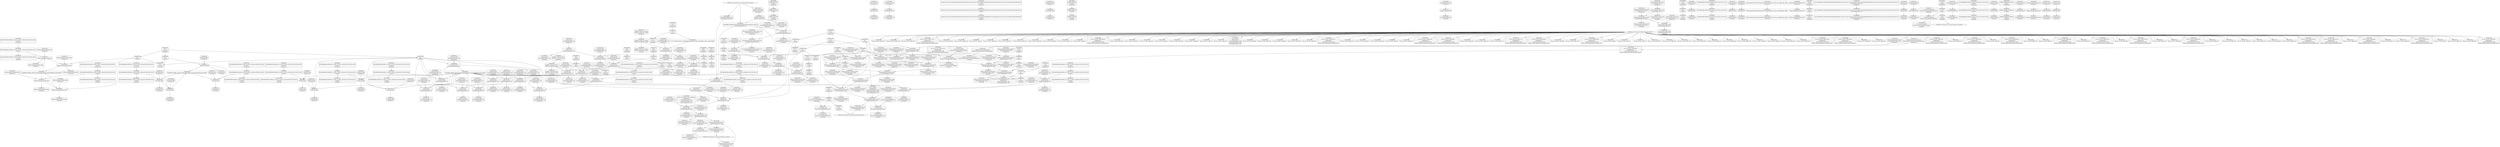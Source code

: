 digraph {
	CE0x48d5c00 [shape=record,shape=Mrecord,label="{CE0x48d5c00|i64*_getelementptr_inbounds_(_2_x_i64_,_2_x_i64_*___llvm_gcov_ctr304,_i64_0,_i64_0)|*Constant*|*SummSink*}"]
	CE0x48be480 [shape=record,shape=Mrecord,label="{CE0x48be480|selinux_msg_queue_associate:_q_perm1|security/selinux/hooks.c,5189}"]
	CE0x490fb00 [shape=record,shape=Mrecord,label="{CE0x490fb00|GLOBAL:_get_current|*Constant*}"]
	CE0x48cdfc0 [shape=record,shape=Mrecord,label="{CE0x48cdfc0|80:_i32,_112:_i8*,_:_CRE_27,28_}"]
	CE0x4900300 [shape=record,shape=Mrecord,label="{CE0x4900300|current_sid:_tmp13|security/selinux/hooks.c,218|*SummSink*}"]
	CE0x48bce80 [shape=record,shape=Mrecord,label="{CE0x48bce80|selinux_msg_queue_associate:_type|security/selinux/hooks.c,5188}"]
	CE0x48cbfe0 [shape=record,shape=Mrecord,label="{CE0x48cbfe0|selinux_msg_queue_associate:_tmp2|*SummSource*}"]
	CE0x48d5410 [shape=record,shape=Mrecord,label="{CE0x48d5410|i64*_getelementptr_inbounds_(_2_x_i64_,_2_x_i64_*___llvm_gcov_ctr304,_i64_0,_i64_1)|*Constant*|*SummSink*}"]
	CE0x48e6a20 [shape=record,shape=Mrecord,label="{CE0x48e6a20|get_current:_entry|*SummSource*}"]
	CE0x4908790 [shape=record,shape=Mrecord,label="{CE0x4908790|i64*_getelementptr_inbounds_(_11_x_i64_,_11_x_i64_*___llvm_gcov_ctr125,_i64_0,_i64_9)|*Constant*|*SummSource*}"]
	CE0x48d29e0 [shape=record,shape=Mrecord,label="{CE0x48d29e0|selinux_msg_queue_associate:_tmp7|security/selinux/hooks.c,5191}"]
	CE0x48df920 [shape=record,shape=Mrecord,label="{CE0x48df920|_call_void_mcount()_#3|*SummSink*}"]
	CE0x48de280 [shape=record,shape=Mrecord,label="{CE0x48de280|80:_i32,_112:_i8*,_:_CRE_172,176_|*MultipleSource*|security/selinux/hooks.c,5186|Function::selinux_msg_queue_associate&Arg::msq::}"]
	CE0x48bf6d0 [shape=record,shape=Mrecord,label="{CE0x48bf6d0|selinux_msg_queue_associate:_tmp4|security/selinux/hooks.c,5186|*SummSink*}"]
	CE0x48d0c40 [shape=record,shape=Mrecord,label="{CE0x48d0c40|current_sid:_tmp15|security/selinux/hooks.c,218|*SummSink*}"]
	CE0x48c90e0 [shape=record,shape=Mrecord,label="{CE0x48c90e0|i32_(i32,_i32,_i16,_i32,_%struct.common_audit_data*)*_bitcast_(i32_(i32,_i32,_i16,_i32,_%struct.common_audit_data.495*)*_avc_has_perm_to_i32_(i32,_i32,_i16,_i32,_%struct.common_audit_data*)*)|*Constant*|*SummSource*}"]
	CE0x48bc410 [shape=record,shape=Mrecord,label="{CE0x48bc410|avc_has_perm:_entry|*SummSink*}"]
	CE0x48c5e70 [shape=record,shape=Mrecord,label="{CE0x48c5e70|current_sid:_tmp1|*SummSource*}"]
	CE0x48c6f80 [shape=record,shape=Mrecord,label="{CE0x48c6f80|GLOBAL:_current_sid|*Constant*|*SummSink*}"]
	CE0x48d9470 [shape=record,shape=Mrecord,label="{CE0x48d9470|80:_i32,_112:_i8*,_:_CRE_18,19_}"]
	CE0x48c3650 [shape=record,shape=Mrecord,label="{CE0x48c3650|selinux_msg_queue_associate:_msq|Function::selinux_msg_queue_associate&Arg::msq::}"]
	CE0x48ead60 [shape=record,shape=Mrecord,label="{CE0x48ead60|current_sid:_land.lhs.true2|*SummSink*}"]
	CE0x4908dc0 [shape=record,shape=Mrecord,label="{CE0x4908dc0|current_sid:_tmp17|security/selinux/hooks.c,218|*SummSink*}"]
	CE0x48b1190 [shape=record,shape=Mrecord,label="{CE0x48b1190|avc_has_perm:_ssid|Function::avc_has_perm&Arg::ssid::|*SummSink*}"]
	CE0x48d7080 [shape=record,shape=Mrecord,label="{CE0x48d7080|80:_i32,_112:_i8*,_:_CRE_57,58_}"]
	CE0x48be1f0 [shape=record,shape=Mrecord,label="{CE0x48be1f0|i8_4|*Constant*|*SummSource*}"]
	CE0x48d0bd0 [shape=record,shape=Mrecord,label="{CE0x48d0bd0|current_sid:_tmp15|security/selinux/hooks.c,218|*SummSource*}"]
	CE0x48e9d90 [shape=record,shape=Mrecord,label="{CE0x48e9d90|i64_5|*Constant*|*SummSource*}"]
	CE0x48cfc40 [shape=record,shape=Mrecord,label="{CE0x48cfc40|avc_has_perm:_auditdata|Function::avc_has_perm&Arg::auditdata::|*SummSource*}"]
	CE0x48d8b90 [shape=record,shape=Mrecord,label="{CE0x48d8b90|80:_i32,_112:_i8*,_:_CRE_5,6_}"]
	CE0x48d0ea0 [shape=record,shape=Mrecord,label="{CE0x48d0ea0|GLOBAL:_current_task|Global_var:current_task|*SummSink*}"]
	CE0x48b1a00 [shape=record,shape=Mrecord,label="{CE0x48b1a00|_ret_i32_%retval.0,_!dbg_!27728|security/selinux/avc.c,775|*SummSource*}"]
	CE0x490a2a0 [shape=record,shape=Mrecord,label="{CE0x490a2a0|get_current:_tmp2}"]
	CE0x48d5210 [shape=record,shape=Mrecord,label="{CE0x48d5210|i64_0|*Constant*}"]
	CE0x48fe930 [shape=record,shape=Mrecord,label="{CE0x48fe930|i64*_getelementptr_inbounds_(_11_x_i64_,_11_x_i64_*___llvm_gcov_ctr125,_i64_0,_i64_1)|*Constant*|*SummSource*}"]
	CE0x48c1a30 [shape=record,shape=Mrecord,label="{CE0x48c1a30|current_sid:_tmp11|security/selinux/hooks.c,218|*SummSource*}"]
	"CONST[source:0(mediator),value:2(dynamic)][purpose:{object}]"
	CE0x48c0c00 [shape=record,shape=Mrecord,label="{CE0x48c0c00|80:_i32,_112:_i8*,_:_CRE_23,24_}"]
	CE0x492cc50 [shape=record,shape=Mrecord,label="{CE0x492cc50|i64*_getelementptr_inbounds_(_2_x_i64_,_2_x_i64_*___llvm_gcov_ctr98,_i64_0,_i64_0)|*Constant*|*SummSource*}"]
	CE0x48c2840 [shape=record,shape=Mrecord,label="{CE0x48c2840|i64*_getelementptr_inbounds_(_11_x_i64_,_11_x_i64_*___llvm_gcov_ctr125,_i64_0,_i64_0)|*Constant*|*SummSink*}"]
	CE0x48db560 [shape=record,shape=Mrecord,label="{CE0x48db560|GLOBAL:_current_sid|*Constant*|*SummSource*}"]
	CE0x48edf40 [shape=record,shape=Mrecord,label="{CE0x48edf40|current_sid:_tmp24|security/selinux/hooks.c,220|*SummSource*}"]
	CE0x48d9290 [shape=record,shape=Mrecord,label="{CE0x48d9290|80:_i32,_112:_i8*,_:_CRE_16,17_}"]
	CE0x4905f00 [shape=record,shape=Mrecord,label="{CE0x4905f00|current_sid:_tmp12|security/selinux/hooks.c,218|*SummSink*}"]
	CE0x490eeb0 [shape=record,shape=Mrecord,label="{CE0x490eeb0|i64*_getelementptr_inbounds_(_11_x_i64_,_11_x_i64_*___llvm_gcov_ctr125,_i64_0,_i64_10)|*Constant*|*SummSink*}"]
	CE0x48cff40 [shape=record,shape=Mrecord,label="{CE0x48cff40|i64*_getelementptr_inbounds_(_11_x_i64_,_11_x_i64_*___llvm_gcov_ctr125,_i64_0,_i64_8)|*Constant*}"]
	CE0x48c7ec0 [shape=record,shape=Mrecord,label="{CE0x48c7ec0|80:_i32,_112:_i8*,_:_CRE_31,32_}"]
	CE0x48c83b0 [shape=record,shape=Mrecord,label="{CE0x48c83b0|get_current:_tmp1|*SummSource*}"]
	CE0x48c2480 [shape=record,shape=Mrecord,label="{CE0x48c2480|current_sid:_tmp4|security/selinux/hooks.c,218}"]
	CE0x48bf080 [shape=record,shape=Mrecord,label="{CE0x48bf080|avc_has_perm:_tsid|Function::avc_has_perm&Arg::tsid::|*SummSink*}"]
	CE0x4900c00 [shape=record,shape=Mrecord,label="{CE0x4900c00|i1_true|*Constant*}"]
	CE0x48c6440 [shape=record,shape=Mrecord,label="{CE0x48c6440|selinux_msg_queue_associate:_tmp1}"]
	CE0x48c1ba0 [shape=record,shape=Mrecord,label="{CE0x48c1ba0|current_sid:_tmp11|security/selinux/hooks.c,218|*SummSink*}"]
	CE0x5dcc8e0 [shape=record,shape=Mrecord,label="{CE0x5dcc8e0|selinux_msg_queue_associate:_tmp|*SummSource*}"]
	CE0x48d6b40 [shape=record,shape=Mrecord,label="{CE0x48d6b40|selinux_msg_queue_associate:_tmp3}"]
	CE0x48c5450 [shape=record,shape=Mrecord,label="{CE0x48c5450|80:_i32,_112:_i8*,_:_CRE_53,54_}"]
	CE0x48e2350 [shape=record,shape=Mrecord,label="{CE0x48e2350|current_sid:_if.end}"]
	CE0x48cdbb0 [shape=record,shape=Mrecord,label="{CE0x48cdbb0|current_sid:_tmp8|security/selinux/hooks.c,218|*SummSource*}"]
	CE0x48bb860 [shape=record,shape=Mrecord,label="{CE0x48bb860|selinux_msg_queue_associate:_tmp6|security/selinux/hooks.c,5189|*SummSource*}"]
	CE0x490ae90 [shape=record,shape=Mrecord,label="{CE0x490ae90|i8_1|*Constant*|*SummSource*}"]
	CE0x49082f0 [shape=record,shape=Mrecord,label="{CE0x49082f0|i8*_getelementptr_inbounds_(_45_x_i8_,_45_x_i8_*_.str12,_i32_0,_i32_0)|*Constant*|*SummSink*}"]
	CE0x48df880 [shape=record,shape=Mrecord,label="{CE0x48df880|_call_void_mcount()_#3|*SummSource*}"]
	CE0x48d31a0 [shape=record,shape=Mrecord,label="{CE0x48d31a0|current_sid:_do.end|*SummSource*}"]
	CE0x48ee3c0 [shape=record,shape=Mrecord,label="{CE0x48ee3c0|get_current:_bb|*SummSource*}"]
	CE0x4906190 [shape=record,shape=Mrecord,label="{CE0x4906190|i64*_getelementptr_inbounds_(_11_x_i64_,_11_x_i64_*___llvm_gcov_ctr125,_i64_0,_i64_6)|*Constant*}"]
	CE0x48d1bf0 [shape=record,shape=Mrecord,label="{CE0x48d1bf0|selinux_msg_queue_associate:_ipc_id|security/selinux/hooks.c,5189|*SummSink*}"]
	CE0x4908990 [shape=record,shape=Mrecord,label="{CE0x4908990|current_sid:_tmp17|security/selinux/hooks.c,218}"]
	CE0x48ca240 [shape=record,shape=Mrecord,label="{CE0x48ca240|_ret_i32_%tmp24,_!dbg_!27742|security/selinux/hooks.c,220|*SummSink*}"]
	CE0x48d7410 [shape=record,shape=Mrecord,label="{CE0x48d7410|80:_i32,_112:_i8*,_:_CRE_60,61_}"]
	CE0x48c6780 [shape=record,shape=Mrecord,label="{CE0x48c6780|i64_1|*Constant*}"]
	CE0x48be650 [shape=record,shape=Mrecord,label="{CE0x48be650|selinux_msg_queue_associate:_key|security/selinux/hooks.c,5189|*SummSource*}"]
	CE0x48bbeb0 [shape=record,shape=Mrecord,label="{CE0x48bbeb0|i32_3|*Constant*|*SummSink*}"]
	CE0x48c8580 [shape=record,shape=Mrecord,label="{CE0x48c8580|80:_i32,_112:_i8*,_:_CRE_14,15_}"]
	CE0x48c8740 [shape=record,shape=Mrecord,label="{CE0x48c8740|selinux_msg_queue_associate:_tmp}"]
	CE0x6835920 [shape=record,shape=Mrecord,label="{CE0x6835920|80:_i32,_112:_i8*,_:_CRE_3,4_}"]
	CE0x48da850 [shape=record,shape=Mrecord,label="{CE0x48da850|selinux_msg_queue_associate:_security|security/selinux/hooks.c,5186}"]
	CE0x492ca90 [shape=record,shape=Mrecord,label="{CE0x492ca90|%struct.task_struct*_(%struct.task_struct**)*_asm_movq_%gs:$_1:P_,$0_,_r,im,_dirflag_,_fpsr_,_flags_|*SummSink*}"]
	CE0x490f890 [shape=record,shape=Mrecord,label="{CE0x490f890|current_sid:_call4|security/selinux/hooks.c,218|*SummSink*}"]
	CE0x4908280 [shape=record,shape=Mrecord,label="{CE0x4908280|i8*_getelementptr_inbounds_(_45_x_i8_,_45_x_i8_*_.str12,_i32_0,_i32_0)|*Constant*|*SummSource*}"]
	CE0x48d3270 [shape=record,shape=Mrecord,label="{CE0x48d3270|current_sid:_do.end|*SummSink*}"]
	CE0x48e9030 [shape=record,shape=Mrecord,label="{CE0x48e9030|_ret_%struct.task_struct*_%tmp4,_!dbg_!27714|./arch/x86/include/asm/current.h,14}"]
	CE0x48bb590 [shape=record,shape=Mrecord,label="{CE0x48bb590|selinux_msg_queue_associate:_entry|*SummSource*}"]
	CE0x490a840 [shape=record,shape=Mrecord,label="{CE0x490a840|current_sid:_tmp16|security/selinux/hooks.c,218}"]
	CE0x48dd960 [shape=record,shape=Mrecord,label="{CE0x48dd960|80:_i32,_112:_i8*,_:_CRE_136,144_|*MultipleSource*|security/selinux/hooks.c,5186|Function::selinux_msg_queue_associate&Arg::msq::}"]
	CE0x49077c0 [shape=record,shape=Mrecord,label="{CE0x49077c0|current_sid:_land.lhs.true2}"]
	CE0x490f720 [shape=record,shape=Mrecord,label="{CE0x490f720|current_sid:_call4|security/selinux/hooks.c,218|*SummSource*}"]
	CE0x48c46a0 [shape=record,shape=Mrecord,label="{CE0x48c46a0|80:_i32,_112:_i8*,_:_CRE_45,46_}"]
	CE0x48c7660 [shape=record,shape=Mrecord,label="{CE0x48c7660|80:_i32,_112:_i8*,_:_CRE_49,50_}"]
	CE0x48c9770 [shape=record,shape=Mrecord,label="{CE0x48c9770|i32_(i32,_i32,_i16,_i32,_%struct.common_audit_data*)*_bitcast_(i32_(i32,_i32,_i16,_i32,_%struct.common_audit_data.495*)*_avc_has_perm_to_i32_(i32,_i32,_i16,_i32,_%struct.common_audit_data*)*)|*Constant*}"]
	CE0x48c20a0 [shape=record,shape=Mrecord,label="{CE0x48c20a0|80:_i32,_112:_i8*,_:_CRE_41,42_}"]
	CE0x48b1840 [shape=record,shape=Mrecord,label="{CE0x48b1840|avc_has_perm:_auditdata|Function::avc_has_perm&Arg::auditdata::|*SummSink*}"]
	CE0x4905150 [shape=record,shape=Mrecord,label="{CE0x4905150|i32_218|*Constant*|*SummSink*}"]
	CE0x48dc3d0 [shape=record,shape=Mrecord,label="{CE0x48dc3d0|selinux_msg_queue_associate:_ad|security/selinux/hooks.c, 5183|*SummSource*}"]
	CE0x48d50d0 [shape=record,shape=Mrecord,label="{CE0x48d50d0|GLOBAL:___llvm_gcov_ctr125|Global_var:__llvm_gcov_ctr125|*SummSink*}"]
	CE0x48ffc70 [shape=record,shape=Mrecord,label="{CE0x48ffc70|current_sid:_call|security/selinux/hooks.c,218}"]
	CE0x490bfa0 [shape=record,shape=Mrecord,label="{CE0x490bfa0|current_sid:_if.end|*SummSink*}"]
	CE0x48d2860 [shape=record,shape=Mrecord,label="{CE0x48d2860|4:_i32,_:_CRE_4,8_|*MultipleSource*|security/selinux/hooks.c,5186|security/selinux/hooks.c,5186|security/selinux/hooks.c,5191}"]
	CE0x4908fb0 [shape=record,shape=Mrecord,label="{CE0x4908fb0|current_sid:_tmp19|security/selinux/hooks.c,218|*SummSource*}"]
	CE0x48d25a0 [shape=record,shape=Mrecord,label="{CE0x48d25a0|selinux_msg_queue_associate:_call3|security/selinux/hooks.c,5191}"]
	CE0x48bf220 [shape=record,shape=Mrecord,label="{CE0x48bf220|i16_27|*Constant*}"]
	CE0x48cb640 [shape=record,shape=Mrecord,label="{CE0x48cb640|i64*_getelementptr_inbounds_(_2_x_i64_,_2_x_i64_*___llvm_gcov_ctr304,_i64_0,_i64_1)|*Constant*|*SummSource*}"]
	CE0x48e9c60 [shape=record,shape=Mrecord,label="{CE0x48e9c60|i64_5|*Constant*}"]
	CE0x48da7e0 [shape=record,shape=Mrecord,label="{CE0x48da7e0|selinux_msg_queue_associate:_security|security/selinux/hooks.c,5186|*SummSource*}"]
	CE0x41b30c0 [shape=record,shape=Mrecord,label="{CE0x41b30c0|80:_i32,_112:_i8*,_:_CRE_10,11_}"]
	CE0x490b390 [shape=record,shape=Mrecord,label="{CE0x490b390|_call_void_lockdep_rcu_suspicious(i8*_getelementptr_inbounds_(_25_x_i8_,_25_x_i8_*_.str3,_i32_0,_i32_0),_i32_218,_i8*_getelementptr_inbounds_(_45_x_i8_,_45_x_i8_*_.str12,_i32_0,_i32_0))_#10,_!dbg_!27727|security/selinux/hooks.c,218|*SummSink*}"]
	CE0x4946a40 [shape=record,shape=Mrecord,label="{CE0x4946a40|get_current:_tmp3|*SummSink*}"]
	CE0x48dd3c0 [shape=record,shape=Mrecord,label="{CE0x48dd3c0|80:_i32,_112:_i8*,_:_CRE_112,120_|*MultipleSource*|security/selinux/hooks.c,5186|Function::selinux_msg_queue_associate&Arg::msq::}"]
	CE0x48d2fb0 [shape=record,shape=Mrecord,label="{CE0x48d2fb0|current_sid:_bb|*SummSink*}"]
	CE0x490ebb0 [shape=record,shape=Mrecord,label="{CE0x490ebb0|i64*_getelementptr_inbounds_(_11_x_i64_,_11_x_i64_*___llvm_gcov_ctr125,_i64_0,_i64_10)|*Constant*}"]
	CE0x48c8cb0 [shape=record,shape=Mrecord,label="{CE0x48c8cb0|get_current:_tmp1}"]
	CE0x48bd010 [shape=record,shape=Mrecord,label="{CE0x48bd010|selinux_msg_queue_associate:_type|security/selinux/hooks.c,5188|*SummSource*}"]
	CE0x48d1f10 [shape=record,shape=Mrecord,label="{CE0x48d1f10|selinux_msg_queue_associate:_sid2|security/selinux/hooks.c,5191}"]
	CE0x48f1420 [shape=record,shape=Mrecord,label="{CE0x48f1420|_call_void_mcount()_#3}"]
	CE0x48bac70 [shape=record,shape=Mrecord,label="{CE0x48bac70|80:_i32,_112:_i8*,_:_CRE_33,34_}"]
	CE0x48c6bc0 [shape=record,shape=Mrecord,label="{CE0x48c6bc0|80:_i32,_112:_i8*,_:_CRE_65,66_}"]
	CE0x48cf720 [shape=record,shape=Mrecord,label="{CE0x48cf720|avc_has_perm:_requested|Function::avc_has_perm&Arg::requested::}"]
	CE0x48d8c30 [shape=record,shape=Mrecord,label="{CE0x48d8c30|80:_i32,_112:_i8*,_:_CRE_6,7_}"]
	CE0x48d3100 [shape=record,shape=Mrecord,label="{CE0x48d3100|current_sid:_do.end}"]
	CE0x48eae00 [shape=record,shape=Mrecord,label="{CE0x48eae00|current_sid:_land.lhs.true|*SummSink*}"]
	CE0x48c7320 [shape=record,shape=Mrecord,label="{CE0x48c7320|80:_i32,_112:_i8*,_:_CRE_46,47_}"]
	CE0x4904010 [shape=record,shape=Mrecord,label="{CE0x4904010|current_sid:_call4|security/selinux/hooks.c,218}"]
	CE0x48eaef0 [shape=record,shape=Mrecord,label="{CE0x48eaef0|i64*_getelementptr_inbounds_(_2_x_i64_,_2_x_i64_*___llvm_gcov_ctr98,_i64_0,_i64_1)|*Constant*}"]
	CE0x48d4b60 [shape=record,shape=Mrecord,label="{CE0x48d4b60|current_sid:_tmp8|security/selinux/hooks.c,218|*SummSink*}"]
	CE0x48d2610 [shape=record,shape=Mrecord,label="{CE0x48d2610|4:_i32,_:_CRE_0,2_|*MultipleSource*|security/selinux/hooks.c,5186|security/selinux/hooks.c,5186|security/selinux/hooks.c,5191}"]
	CE0x4946910 [shape=record,shape=Mrecord,label="{CE0x4946910|get_current:_tmp3}"]
	CE0x48c8c40 [shape=record,shape=Mrecord,label="{CE0x48c8c40|i64_1|*Constant*}"]
	CE0x48ff400 [shape=record,shape=Mrecord,label="{CE0x48ff400|current_sid:_tmp|*SummSource*}"]
	CE0x490b000 [shape=record,shape=Mrecord,label="{CE0x490b000|i8_1|*Constant*|*SummSink*}"]
	CE0x48bf4c0 [shape=record,shape=Mrecord,label="{CE0x48bf4c0|i16_27|*Constant*|*SummSink*}"]
	CE0x48bbd50 [shape=record,shape=Mrecord,label="{CE0x48bbd50|i32_3|*Constant*|*SummSource*}"]
	CE0x48e9680 [shape=record,shape=Mrecord,label="{CE0x48e9680|current_sid:_cred|security/selinux/hooks.c,218}"]
	CE0x4910b40 [shape=record,shape=Mrecord,label="{CE0x4910b40|GLOBAL:_current_sid.__warned|Global_var:current_sid.__warned}"]
	CE0x4904af0 [shape=record,shape=Mrecord,label="{CE0x4904af0|i8*_getelementptr_inbounds_(_25_x_i8_,_25_x_i8_*_.str3,_i32_0,_i32_0)|*Constant*}"]
	CE0x48c3240 [shape=record,shape=Mrecord,label="{CE0x48c3240|i64*_getelementptr_inbounds_(_11_x_i64_,_11_x_i64_*___llvm_gcov_ctr125,_i64_0,_i64_1)|*Constant*|*SummSink*}"]
	CE0x48db400 [shape=record,shape=Mrecord,label="{CE0x48db400|GLOBAL:_current_sid|*Constant*}"]
	CE0x48cc290 [shape=record,shape=Mrecord,label="{CE0x48cc290|80:_i32,_112:_i8*,_:_CRE_80,84_|*MultipleSource*|security/selinux/hooks.c,5186|Function::selinux_msg_queue_associate&Arg::msq::}"]
	CE0x48dfcd0 [shape=record,shape=Mrecord,label="{CE0x48dfcd0|80:_i32,_112:_i8*,_:_CRE_68,69_}"]
	CE0x48c2730 [shape=record,shape=Mrecord,label="{CE0x48c2730|current_sid:_land.lhs.true|*SummSource*}"]
	CE0x48edb60 [shape=record,shape=Mrecord,label="{CE0x48edb60|i64*_getelementptr_inbounds_(_2_x_i64_,_2_x_i64_*___llvm_gcov_ctr98,_i64_0,_i64_0)|*Constant*|*SummSink*}"]
	CE0x48c23e0 [shape=record,shape=Mrecord,label="{CE0x48c23e0|i64_2|*Constant*|*SummSink*}"]
	CE0x48eba80 [shape=record,shape=Mrecord,label="{CE0x48eba80|COLLAPSED:_CMRE:_elem_0::|security/selinux/hooks.c,218}"]
	CE0x48d4510 [shape=record,shape=Mrecord,label="{CE0x48d4510|current_sid:_tmp21|security/selinux/hooks.c,218|*SummSource*}"]
	CE0x4904e20 [shape=record,shape=Mrecord,label="{CE0x4904e20|i32_218|*Constant*}"]
	CE0x4908920 [shape=record,shape=Mrecord,label="{CE0x4908920|i64*_getelementptr_inbounds_(_11_x_i64_,_11_x_i64_*___llvm_gcov_ctr125,_i64_0,_i64_9)|*Constant*|*SummSink*}"]
	CE0x48c4440 [shape=record,shape=Mrecord,label="{CE0x48c4440|80:_i32,_112:_i8*,_:_CRE_43,44_}"]
	CE0x48c9420 [shape=record,shape=Mrecord,label="{CE0x48c9420|selinux_msg_queue_associate:_call3|security/selinux/hooks.c,5191|*SummSource*}"]
	CE0x48c3720 [shape=record,shape=Mrecord,label="{CE0x48c3720|selinux_msg_queue_associate:_msq|Function::selinux_msg_queue_associate&Arg::msq::|*SummSource*}"]
	CE0x48e9850 [shape=record,shape=Mrecord,label="{CE0x48e9850|get_current:_tmp4|./arch/x86/include/asm/current.h,14|*SummSink*}"]
	CE0x48bbbf0 [shape=record,shape=Mrecord,label="{CE0x48bbbf0|i32_3|*Constant*}"]
	CE0x48df590 [shape=record,shape=Mrecord,label="{CE0x48df590|i32_0|*Constant*}"]
	CE0x48c6a90 [shape=record,shape=Mrecord,label="{CE0x48c6a90|80:_i32,_112:_i8*,_:_CRE_64,65_}"]
	CE0x48c3450 [shape=record,shape=Mrecord,label="{CE0x48c3450|current_sid:_tmp1}"]
	CE0x48d8780 [shape=record,shape=Mrecord,label="{CE0x48d8780|current_sid:_tobool|security/selinux/hooks.c,218|*SummSink*}"]
	CE0x48ca150 [shape=record,shape=Mrecord,label="{CE0x48ca150|_ret_i32_%tmp24,_!dbg_!27742|security/selinux/hooks.c,220|*SummSource*}"]
	CE0x4901e40 [shape=record,shape=Mrecord,label="{CE0x4901e40|current_sid:_tmp3}"]
	CE0x48c1e40 [shape=record,shape=Mrecord,label="{CE0x48c1e40|80:_i32,_112:_i8*,_:_CRE_39,40_}"]
	CE0x48c7bf0 [shape=record,shape=Mrecord,label="{CE0x48c7bf0|80:_i32,_112:_i8*,_:_CRE_28,29_}"]
	CE0x4946080 [shape=record,shape=Mrecord,label="{CE0x4946080|i64*_getelementptr_inbounds_(_2_x_i64_,_2_x_i64_*___llvm_gcov_ctr98,_i64_0,_i64_1)|*Constant*|*SummSink*}"]
	CE0x48cd350 [shape=record,shape=Mrecord,label="{CE0x48cd350|current_sid:_tmp6|security/selinux/hooks.c,218|*SummSink*}"]
	CE0x494ffd0 [shape=record,shape=Mrecord,label="{CE0x494ffd0|get_current:_tmp4|./arch/x86/include/asm/current.h,14|*SummSource*}"]
	CE0x48de0a0 [shape=record,shape=Mrecord,label="{CE0x48de0a0|80:_i32,_112:_i8*,_:_CRE_168,172_|*MultipleSource*|security/selinux/hooks.c,5186|Function::selinux_msg_queue_associate&Arg::msq::}"]
	CE0x48cf6b0 [shape=record,shape=Mrecord,label="{CE0x48cf6b0|_ret_i32_%retval.0,_!dbg_!27728|security/selinux/avc.c,775}"]
	CE0x48c0b10 [shape=record,shape=Mrecord,label="{CE0x48c0b10|80:_i32,_112:_i8*,_:_CRE_22,23_}"]
	CE0x490ef20 [shape=record,shape=Mrecord,label="{CE0x490ef20|current_sid:_tmp19|security/selinux/hooks.c,218|*SummSink*}"]
	CE0x48c0890 [shape=record,shape=Mrecord,label="{CE0x48c0890|80:_i32,_112:_i8*,_:_CRE_19,20_}"]
	CE0x48cdde0 [shape=record,shape=Mrecord,label="{CE0x48cdde0|80:_i32,_112:_i8*,_:_CRE_25,26_}"]
	CE0x48e0190 [shape=record,shape=Mrecord,label="{CE0x48e0190|i32_10|*Constant*}"]
	CE0x48b1d90 [shape=record,shape=Mrecord,label="{CE0x48b1d90|current_sid:_if.then|*SummSink*}"]
	CE0x490ad10 [shape=record,shape=Mrecord,label="{CE0x490ad10|i8_1|*Constant*}"]
	CE0x4910df0 [shape=record,shape=Mrecord,label="{CE0x4910df0|GLOBAL:_current_sid.__warned|Global_var:current_sid.__warned|*SummSink*}"]
	CE0x4904a40 [shape=record,shape=Mrecord,label="{CE0x4904a40|GLOBAL:_lockdep_rcu_suspicious|*Constant*|*SummSink*}"]
	CE0x49085c0 [shape=record,shape=Mrecord,label="{CE0x49085c0|i64*_getelementptr_inbounds_(_11_x_i64_,_11_x_i64_*___llvm_gcov_ctr125,_i64_0,_i64_9)|*Constant*}"]
	CE0x5e7b200 [shape=record,shape=Mrecord,label="{CE0x5e7b200|i32_0|*Constant*|*SummSource*}"]
	CE0x49014e0 [shape=record,shape=Mrecord,label="{CE0x49014e0|current_sid:_tobool|security/selinux/hooks.c,218|*SummSource*}"]
	CE0x48b7a20 [shape=record,shape=Mrecord,label="{CE0x48b7a20|current_sid:_tmp7|security/selinux/hooks.c,218}"]
	CE0x48d8af0 [shape=record,shape=Mrecord,label="{CE0x48d8af0|80:_i32,_112:_i8*,_:_CRE_4,5_}"]
	CE0x48ec3f0 [shape=record,shape=Mrecord,label="{CE0x48ec3f0|current_sid:_tmp23|security/selinux/hooks.c,218|*SummSink*}"]
	CE0x48b2200 [shape=record,shape=Mrecord,label="{CE0x48b2200|_ret_i32_%call3,_!dbg_!27729|security/selinux/hooks.c,5191|*SummSink*}"]
	CE0x48ea0a0 [shape=record,shape=Mrecord,label="{CE0x48ea0a0|i64_4|*Constant*|*SummSource*}"]
	CE0x48ebc00 [shape=record,shape=Mrecord,label="{CE0x48ebc00|current_sid:_tmp22|security/selinux/hooks.c,218}"]
	CE0x48c4570 [shape=record,shape=Mrecord,label="{CE0x48c4570|80:_i32,_112:_i8*,_:_CRE_44,45_}"]
	CE0x48d9d10 [shape=record,shape=Mrecord,label="{CE0x48d9d10|80:_i32,_112:_i8*,_:_CRE_192,200_|*MultipleSource*|security/selinux/hooks.c,5186|Function::selinux_msg_queue_associate&Arg::msq::}"]
	CE0x48be8a0 [shape=record,shape=Mrecord,label="{CE0x48be8a0|selinux_msg_queue_associate:_tmp6|security/selinux/hooks.c,5189}"]
	CE0x48cc3e0 [shape=record,shape=Mrecord,label="{CE0x48cc3e0|80:_i32,_112:_i8*,_:_CRE_84,88_|*MultipleSource*|security/selinux/hooks.c,5186|Function::selinux_msg_queue_associate&Arg::msq::}"]
	CE0x48c05d0 [shape=record,shape=Mrecord,label="{CE0x48c05d0|current_sid:_tobool|security/selinux/hooks.c,218}"]
	CE0x4910cc0 [shape=record,shape=Mrecord,label="{CE0x4910cc0|GLOBAL:_current_sid.__warned|Global_var:current_sid.__warned|*SummSource*}"]
	CE0x4901ee0 [shape=record,shape=Mrecord,label="{CE0x4901ee0|current_sid:_tmp3|*SummSource*}"]
	CE0x492c5e0 [shape=record,shape=Mrecord,label="{CE0x492c5e0|_call_void_mcount()_#3|*SummSource*}"]
	CE0x48bc1e0 [shape=record,shape=Mrecord,label="{CE0x48bc1e0|selinux_msg_queue_associate:_call3|security/selinux/hooks.c,5191|*SummSink*}"]
	CE0x490e3f0 [shape=record,shape=Mrecord,label="{CE0x490e3f0|current_sid:_tmp18|security/selinux/hooks.c,218}"]
	CE0x48d6dd0 [shape=record,shape=Mrecord,label="{CE0x48d6dd0|i32_1|*Constant*|*SummSource*}"]
	CE0x48b7880 [shape=record,shape=Mrecord,label="{CE0x48b7880|current_sid:_tmp5|security/selinux/hooks.c,218}"]
	CE0x490e690 [shape=record,shape=Mrecord,label="{CE0x490e690|current_sid:_tmp18|security/selinux/hooks.c,218|*SummSink*}"]
	CE0x48bae70 [shape=record,shape=Mrecord,label="{CE0x48bae70|80:_i32,_112:_i8*,_:_CRE_35,36_}"]
	CE0x48c78c0 [shape=record,shape=Mrecord,label="{CE0x48c78c0|80:_i32,_112:_i8*,_:_CRE_51,52_}"]
	CE0x48dff30 [shape=record,shape=Mrecord,label="{CE0x48dff30|80:_i32,_112:_i8*,_:_CRE_70,71_}"]
	"CONST[source:1(input),value:2(dynamic)][purpose:{object}]"
	CE0x48e02c0 [shape=record,shape=Mrecord,label="{CE0x48e02c0|80:_i32,_112:_i8*,_:_CRE_72,73_|*MultipleSource*|security/selinux/hooks.c,5186|Function::selinux_msg_queue_associate&Arg::msq::}"]
	CE0x48bea60 [shape=record,shape=Mrecord,label="{CE0x48bea60|selinux_msg_queue_associate:_security|security/selinux/hooks.c,5186|*SummSink*}"]
	CE0x48c6060 [shape=record,shape=Mrecord,label="{CE0x48c6060|current_sid:_tmp1|*SummSink*}"]
	CE0x48ddec0 [shape=record,shape=Mrecord,label="{CE0x48ddec0|80:_i32,_112:_i8*,_:_CRE_160,168_|*MultipleSource*|security/selinux/hooks.c,5186|Function::selinux_msg_queue_associate&Arg::msq::}"]
	CE0x5e7b370 [shape=record,shape=Mrecord,label="{CE0x5e7b370|selinux_msg_queue_associate:_q_perm|security/selinux/hooks.c,5186}"]
	CE0x48b9a80 [shape=record,shape=Mrecord,label="{CE0x48b9a80|selinux_msg_queue_associate:_entry|*SummSink*}"]
	CE0x48d7880 [shape=record,shape=Mrecord,label="{CE0x48d7880|selinux_msg_queue_associate:_call|security/selinux/hooks.c,5184}"]
	CE0x48ff980 [shape=record,shape=Mrecord,label="{CE0x48ff980|current_sid:_tmp2}"]
	CE0x48c02d0 [shape=record,shape=Mrecord,label="{CE0x48c02d0|i32_0|*Constant*}"]
	CE0x48c7530 [shape=record,shape=Mrecord,label="{CE0x48c7530|80:_i32,_112:_i8*,_:_CRE_48,49_}"]
	CE0x49009d0 [shape=record,shape=Mrecord,label="{CE0x49009d0|current_sid:_tmp14|security/selinux/hooks.c,218|*SummSink*}"]
	CE0x48bb090 [shape=record,shape=Mrecord,label="{CE0x48bb090|80:_i32,_112:_i8*,_:_CRE_37,38_}"]
	CE0x48d9eb0 [shape=record,shape=Mrecord,label="{CE0x48d9eb0|80:_i32,_112:_i8*,_:_CRE_200,208_|*MultipleSource*|security/selinux/hooks.c,5186|Function::selinux_msg_queue_associate&Arg::msq::}"]
	CE0x5c9aac0 [shape=record,shape=Mrecord,label="{CE0x5c9aac0|80:_i32,_112:_i8*,_:_CRE_0,1_}"]
	CE0x492c8a0 [shape=record,shape=Mrecord,label="{CE0x492c8a0|%struct.task_struct*_(%struct.task_struct**)*_asm_movq_%gs:$_1:P_,$0_,_r,im,_dirflag_,_fpsr_,_flags_|*SummSource*}"]
	CE0x48d5a10 [shape=record,shape=Mrecord,label="{CE0x48d5a10|80:_i32,_112:_i8*,_:_CRE_7,8_}"]
	CE0x5f75150 [shape=record,shape=Mrecord,label="{CE0x5f75150|80:_i32,_112:_i8*,_:_CRE_1,2_}"]
	CE0x48d5c70 [shape=record,shape=Mrecord,label="{CE0x48d5c70|selinux_msg_queue_associate:_bb|*SummSink*}"]
	CE0x48c57e0 [shape=record,shape=Mrecord,label="{CE0x48c57e0|80:_i32,_112:_i8*,_:_CRE_56,57_}"]
	CE0x48cd0c0 [shape=record,shape=Mrecord,label="{CE0x48cd0c0|current_sid:_tmp6|security/selinux/hooks.c,218}"]
	CE0x48d4e20 [shape=record,shape=Mrecord,label="{CE0x48d4e20|GLOBAL:___llvm_gcov_ctr125|Global_var:__llvm_gcov_ctr125}"]
	CE0x4900fb0 [shape=record,shape=Mrecord,label="{CE0x4900fb0|current_sid:_if.end|*SummSource*}"]
	CE0x4904be0 [shape=record,shape=Mrecord,label="{CE0x4904be0|i8*_getelementptr_inbounds_(_25_x_i8_,_25_x_i8_*_.str3,_i32_0,_i32_0)|*Constant*|*SummSource*}"]
	CE0x48dfe00 [shape=record,shape=Mrecord,label="{CE0x48dfe00|80:_i32,_112:_i8*,_:_CRE_69,70_}"]
	CE0x48fe8c0 [shape=record,shape=Mrecord,label="{CE0x48fe8c0|i64*_getelementptr_inbounds_(_11_x_i64_,_11_x_i64_*___llvm_gcov_ctr125,_i64_0,_i64_1)|*Constant*}"]
	CE0x4904fc0 [shape=record,shape=Mrecord,label="{CE0x4904fc0|i32_218|*Constant*|*SummSource*}"]
	CE0x48cef70 [shape=record,shape=Mrecord,label="{CE0x48cef70|avc_has_perm:_tclass|Function::avc_has_perm&Arg::tclass::}"]
	CE0x48d6c20 [shape=record,shape=Mrecord,label="{CE0x48d6c20|selinux_msg_queue_associate:_tmp3|*SummSink*}"]
	CE0x48df780 [shape=record,shape=Mrecord,label="{CE0x48df780|_call_void_mcount()_#3}"]
	CE0x5e7b530 [shape=record,shape=Mrecord,label="{CE0x5e7b530|selinux_msg_queue_associate:_q_perm|security/selinux/hooks.c,5186|*SummSink*}"]
	CE0x48d4fa0 [shape=record,shape=Mrecord,label="{CE0x48d4fa0|GLOBAL:___llvm_gcov_ctr125|Global_var:__llvm_gcov_ctr125|*SummSource*}"]
	CE0x48b8ff0 [shape=record,shape=Mrecord,label="{CE0x48b8ff0|selinux_msg_queue_associate:_entry}"]
	CE0x48bed10 [shape=record,shape=Mrecord,label="{CE0x48bed10|selinux_msg_queue_associate:_q_perm1|security/selinux/hooks.c,5189|*SummSink*}"]
	CE0x48ff9f0 [shape=record,shape=Mrecord,label="{CE0x48ff9f0|current_sid:_tmp2|*SummSource*}"]
	CE0x48d1380 [shape=record,shape=Mrecord,label="{CE0x48d1380|selinux_msg_queue_associate:_u|security/selinux/hooks.c,5189|*SummSource*}"]
	CE0x48cb7c0 [shape=record,shape=Mrecord,label="{CE0x48cb7c0|current_sid:_sid|security/selinux/hooks.c,220}"]
	CE0x490beb0 [shape=record,shape=Mrecord,label="{CE0x490beb0|current_sid:_bb}"]
	CE0x491e520 [shape=record,shape=Mrecord,label="{CE0x491e520|get_current:_tmp}"]
	CE0x48cd460 [shape=record,shape=Mrecord,label="{CE0x48cd460|80:_i32,_112:_i8*,_:_CRE_11,12_}"]
	CE0x4908180 [shape=record,shape=Mrecord,label="{CE0x4908180|i8*_getelementptr_inbounds_(_45_x_i8_,_45_x_i8_*_.str12,_i32_0,_i32_0)|*Constant*}"]
	CE0x48c2910 [shape=record,shape=Mrecord,label="{CE0x48c2910|current_sid:_do.body|*SummSource*}"]
	CE0x48c1390 [shape=record,shape=Mrecord,label="{CE0x48c1390|current_sid:_tmp10|security/selinux/hooks.c,218}"]
	CE0x492c680 [shape=record,shape=Mrecord,label="{CE0x492c680|_call_void_mcount()_#3|*SummSink*}"]
	CE0x48ca5a0 [shape=record,shape=Mrecord,label="{CE0x48ca5a0|current_sid:_call|security/selinux/hooks.c,218|*SummSource*}"]
	CE0x48c1d10 [shape=record,shape=Mrecord,label="{CE0x48c1d10|80:_i32,_112:_i8*,_:_CRE_38,39_}"]
	CE0x48c9880 [shape=record,shape=Mrecord,label="{CE0x48c9880|selinux_msg_queue_associate:_sid2|security/selinux/hooks.c,5191|*SummSink*}"]
	CE0x48c0a20 [shape=record,shape=Mrecord,label="{CE0x48c0a20|80:_i32,_112:_i8*,_:_CRE_21,22_}"]
	CE0x48c56b0 [shape=record,shape=Mrecord,label="{CE0x48c56b0|80:_i32,_112:_i8*,_:_CRE_55,56_}"]
	CE0x5e7b470 [shape=record,shape=Mrecord,label="{CE0x5e7b470|selinux_msg_queue_associate:_q_perm|security/selinux/hooks.c,5186|*SummSource*}"]
	CE0x490e8c0 [shape=record,shape=Mrecord,label="{CE0x490e8c0|current_sid:_tmp19|security/selinux/hooks.c,218}"]
	CE0x48d7540 [shape=record,shape=Mrecord,label="{CE0x48d7540|80:_i32,_112:_i8*,_:_CRE_61,62_}"]
	CE0x48b78f0 [shape=record,shape=Mrecord,label="{CE0x48b78f0|current_sid:_tmp5|security/selinux/hooks.c,218|*SummSource*}"]
	CE0x48bf350 [shape=record,shape=Mrecord,label="{CE0x48bf350|i16_27|*Constant*|*SummSource*}"]
	CE0x4906310 [shape=record,shape=Mrecord,label="{CE0x4906310|i64*_getelementptr_inbounds_(_11_x_i64_,_11_x_i64_*___llvm_gcov_ctr125,_i64_0,_i64_6)|*Constant*|*SummSource*}"]
	CE0x48e9350 [shape=record,shape=Mrecord,label="{CE0x48e9350|i32_78|*Constant*}"]
	CE0x4906fa0 [shape=record,shape=Mrecord,label="{CE0x4906fa0|COLLAPSED:_GCMRE___llvm_gcov_ctr125_internal_global_11_x_i64_zeroinitializer:_elem_0:default:}"]
	CE0x48e9560 [shape=record,shape=Mrecord,label="{CE0x48e9560|i32_78|*Constant*|*SummSource*}"]
	CE0x48ea3e0 [shape=record,shape=Mrecord,label="{CE0x48ea3e0|current_sid:_tmp9|security/selinux/hooks.c,218|*SummSink*}"]
	CE0x48cd1f0 [shape=record,shape=Mrecord,label="{CE0x48cd1f0|current_sid:_tmp6|security/selinux/hooks.c,218|*SummSource*}"]
	CE0x491ecb0 [shape=record,shape=Mrecord,label="{CE0x491ecb0|get_current:_tmp4|./arch/x86/include/asm/current.h,14}"]
	CE0x48ca090 [shape=record,shape=Mrecord,label="{CE0x48ca090|_ret_i32_%tmp24,_!dbg_!27742|security/selinux/hooks.c,220}"]
	CE0x48d4260 [shape=record,shape=Mrecord,label="{CE0x48d4260|COLLAPSED:_GCMRE_current_task_external_global_%struct.task_struct*:_elem_0::|security/selinux/hooks.c,218}"]
	CE0x48e90f0 [shape=record,shape=Mrecord,label="{CE0x48e90f0|_ret_%struct.task_struct*_%tmp4,_!dbg_!27714|./arch/x86/include/asm/current.h,14|*SummSink*}"]
	CE0x48c6cf0 [shape=record,shape=Mrecord,label="{CE0x48c6cf0|80:_i32,_112:_i8*,_:_CRE_66,67_}"]
	CE0x4900510 [shape=record,shape=Mrecord,label="{CE0x4900510|i64*_getelementptr_inbounds_(_11_x_i64_,_11_x_i64_*___llvm_gcov_ctr125,_i64_0,_i64_8)|*Constant*|*SummSink*}"]
	CE0x4901ff0 [shape=record,shape=Mrecord,label="{CE0x4901ff0|current_sid:_tmp3|*SummSink*}"]
	CE0x48d5ad0 [shape=record,shape=Mrecord,label="{CE0x48d5ad0|80:_i32,_112:_i8*,_:_CRE_8,9_}"]
	CE0x48cdca0 [shape=record,shape=Mrecord,label="{CE0x48cdca0|80:_i32,_112:_i8*,_:_CRE_24,25_}"]
	CE0x65f78a0 [shape=record,shape=Mrecord,label="{CE0x65f78a0|selinux_msg_queue_associate:_tmp2|*SummSink*}"]
	CE0x48b7ba0 [shape=record,shape=Mrecord,label="{CE0x48b7ba0|current_sid:_tmp7|security/selinux/hooks.c,218|*SummSource*}"]
	CE0x48ffa60 [shape=record,shape=Mrecord,label="{CE0x48ffa60|current_sid:_tmp2|*SummSink*}"]
	CE0x48c8b90 [shape=record,shape=Mrecord,label="{CE0x48c8b90|i64*_getelementptr_inbounds_(_2_x_i64_,_2_x_i64_*___llvm_gcov_ctr304,_i64_0,_i64_0)|*Constant*|*SummSource*}"]
	CE0x48bca80 [shape=record,shape=Mrecord,label="{CE0x48bca80|selinux_msg_queue_associate:_tmp5|security/selinux/hooks.c,5186|*SummSink*}"]
	CE0x48d6bb0 [shape=record,shape=Mrecord,label="{CE0x48d6bb0|selinux_msg_queue_associate:_tmp3|*SummSource*}"]
	CE0x48e6940 [shape=record,shape=Mrecord,label="{CE0x48e6940|get_current:_entry}"]
	CE0x48c5890 [shape=record,shape=Mrecord,label="{CE0x48c5890|selinux_msg_queue_associate:_ad|security/selinux/hooks.c, 5183}"]
	CE0x48e6b00 [shape=record,shape=Mrecord,label="{CE0x48e6b00|get_current:_entry|*SummSink*}"]
	CE0x4904cf0 [shape=record,shape=Mrecord,label="{CE0x4904cf0|i8*_getelementptr_inbounds_(_25_x_i8_,_25_x_i8_*_.str3,_i32_0,_i32_0)|*Constant*|*SummSink*}"]
	CE0x48cfd60 [shape=record,shape=Mrecord,label="{CE0x48cfd60|i1_true|*Constant*|*SummSink*}"]
	CE0x48d2df0 [shape=record,shape=Mrecord,label="{CE0x48d2df0|selinux_msg_queue_associate:_tmp7|security/selinux/hooks.c,5191|*SummSink*}"]
	CE0x48b7780 [shape=record,shape=Mrecord,label="{CE0x48b7780|i64_0|*Constant*|*SummSink*}"]
	CE0x48c7080 [shape=record,shape=Mrecord,label="{CE0x48c7080|current_sid:_entry}"]
	CE0x48d2ef0 [shape=record,shape=Mrecord,label="{CE0x48d2ef0|current_sid:_bb|*SummSource*}"]
	CE0x48cb8b0 [shape=record,shape=Mrecord,label="{CE0x48cb8b0|current_sid:_sid|security/selinux/hooks.c,220|*SummSource*}"]
	CE0x48bad80 [shape=record,shape=Mrecord,label="{CE0x48bad80|80:_i32,_112:_i8*,_:_CRE_34,35_}"]
	CE0x4900220 [shape=record,shape=Mrecord,label="{CE0x4900220|current_sid:_tmp13|security/selinux/hooks.c,218}"]
	CE0x48d3f30 [shape=record,shape=Mrecord,label="{CE0x48d3f30|current_sid:_cred|security/selinux/hooks.c,218|*SummSource*}"]
	CE0x48ea170 [shape=record,shape=Mrecord,label="{CE0x48ea170|i64_4|*Constant*|*SummSink*}"]
	CE0x490a310 [shape=record,shape=Mrecord,label="{CE0x490a310|get_current:_tmp2|*SummSource*}"]
	CE0x48de460 [shape=record,shape=Mrecord,label="{CE0x48de460|80:_i32,_112:_i8*,_:_CRE_176,184_|*MultipleSource*|security/selinux/hooks.c,5186|Function::selinux_msg_queue_associate&Arg::msq::}"]
	CE0x4901750 [shape=record,shape=Mrecord,label="{CE0x4901750|i64_3|*Constant*}"]
	CE0x48d6ec0 [shape=record,shape=Mrecord,label="{CE0x48d6ec0|i32_1|*Constant*|*SummSink*}"]
	CE0x48d2090 [shape=record,shape=Mrecord,label="{CE0x48d2090|selinux_msg_queue_associate:_sid2|security/selinux/hooks.c,5191|*SummSource*}"]
	CE0x48e6890 [shape=record,shape=Mrecord,label="{CE0x48e6890|GLOBAL:_get_current|*Constant*|*SummSink*}"]
	CE0x48cf050 [shape=record,shape=Mrecord,label="{CE0x48cf050|avc_has_perm:_tclass|Function::avc_has_perm&Arg::tclass::|*SummSink*}"]
	CE0x48d9970 [shape=record,shape=Mrecord,label="{CE0x48d9970|selinux_msg_queue_associate:_msq|Function::selinux_msg_queue_associate&Arg::msq::|*SummSink*}"]
	CE0x48d11c0 [shape=record,shape=Mrecord,label="{CE0x48d11c0|selinux_msg_queue_associate:_u|security/selinux/hooks.c,5189}"]
	CE0x48c9260 [shape=record,shape=Mrecord,label="{CE0x48c9260|i32_(i32,_i32,_i16,_i32,_%struct.common_audit_data*)*_bitcast_(i32_(i32,_i32,_i16,_i32,_%struct.common_audit_data.495*)*_avc_has_perm_to_i32_(i32,_i32,_i16,_i32,_%struct.common_audit_data*)*)|*Constant*|*SummSink*}"]
	CE0x48e1db0 [shape=record,shape=Mrecord,label="{CE0x48e1db0|current_sid:_land.lhs.true}"]
	CE0x490a380 [shape=record,shape=Mrecord,label="{CE0x490a380|get_current:_tmp2|*SummSink*}"]
	CE0x4905520 [shape=record,shape=Mrecord,label="{CE0x4905520|current_sid:_tobool1|security/selinux/hooks.c,218|*SummSink*}"]
	CE0x490e520 [shape=record,shape=Mrecord,label="{CE0x490e520|current_sid:_tmp18|security/selinux/hooks.c,218|*SummSource*}"]
	CE0x48ec220 [shape=record,shape=Mrecord,label="{CE0x48ec220|current_sid:_tmp23|security/selinux/hooks.c,218|*SummSource*}"]
	CE0x48b10d0 [shape=record,shape=Mrecord,label="{CE0x48b10d0|avc_has_perm:_ssid|Function::avc_has_perm&Arg::ssid::|*SummSource*}"]
	CE0x48ddb00 [shape=record,shape=Mrecord,label="{CE0x48ddb00|80:_i32,_112:_i8*,_:_CRE_144,152_|*MultipleSource*|security/selinux/hooks.c,5186|Function::selinux_msg_queue_associate&Arg::msq::}"]
	CE0x48c7120 [shape=record,shape=Mrecord,label="{CE0x48c7120|current_sid:_entry|*SummSource*}"]
	CE0x48da670 [shape=record,shape=Mrecord,label="{CE0x48da670|i32_10|*Constant*|*SummSink*}"]
	CE0x48c6960 [shape=record,shape=Mrecord,label="{CE0x48c6960|80:_i32,_112:_i8*,_:_CRE_63,64_}"]
	CE0x48c7dd0 [shape=record,shape=Mrecord,label="{CE0x48c7dd0|80:_i32,_112:_i8*,_:_CRE_30,31_}"]
	CE0x4907860 [shape=record,shape=Mrecord,label="{CE0x4907860|current_sid:_land.lhs.true2|*SummSource*}"]
	CE0x4904760 [shape=record,shape=Mrecord,label="{CE0x4904760|GLOBAL:_lockdep_rcu_suspicious|*Constant*}"]
	CE0x48cf7f0 [shape=record,shape=Mrecord,label="{CE0x48cf7f0|avc_has_perm:_requested|Function::avc_has_perm&Arg::requested::|*SummSource*}"]
	CE0x48e0360 [shape=record,shape=Mrecord,label="{CE0x48e0360|80:_i32,_112:_i8*,_:_CRE_76,80_|*MultipleSource*|security/selinux/hooks.c,5186|Function::selinux_msg_queue_associate&Arg::msq::}"]
	CE0x48c7190 [shape=record,shape=Mrecord,label="{CE0x48c7190|current_sid:_entry|*SummSink*}"]
	CE0x48b7cd0 [shape=record,shape=Mrecord,label="{CE0x48b7cd0|current_sid:_tmp7|security/selinux/hooks.c,218|*SummSink*}"]
	CE0x48cd550 [shape=record,shape=Mrecord,label="{CE0x48cd550|80:_i32,_112:_i8*,_:_CRE_12,13_}"]
	CE0x490b320 [shape=record,shape=Mrecord,label="{CE0x490b320|_call_void_lockdep_rcu_suspicious(i8*_getelementptr_inbounds_(_25_x_i8_,_25_x_i8_*_.str3,_i32_0,_i32_0),_i32_218,_i8*_getelementptr_inbounds_(_45_x_i8_,_45_x_i8_*_.str12,_i32_0,_i32_0))_#10,_!dbg_!27727|security/selinux/hooks.c,218|*SummSource*}"]
	CE0x48d9b30 [shape=record,shape=Mrecord,label="{CE0x48d9b30|80:_i32,_112:_i8*,_:_CRE_184,192_|*MultipleSource*|security/selinux/hooks.c,5186|Function::selinux_msg_queue_associate&Arg::msq::}"]
	CE0x48e66d0 [shape=record,shape=Mrecord,label="{CE0x48e66d0|GLOBAL:_get_current|*Constant*|*SummSource*}"]
	CE0x4900860 [shape=record,shape=Mrecord,label="{CE0x4900860|current_sid:_tmp14|security/selinux/hooks.c,218|*SummSource*}"]
	CE0x41b2fd0 [shape=record,shape=Mrecord,label="{CE0x41b2fd0|80:_i32,_112:_i8*,_:_CRE_9,10_}"]
	CE0x48bbb80 [shape=record,shape=Mrecord,label="{CE0x48bbb80|selinux_msg_queue_associate:_key|security/selinux/hooks.c,5189|*SummSink*}"]
	CE0x48ccb10 [shape=record,shape=Mrecord,label="{CE0x48ccb10|80:_i32,_112:_i8*,_:_CRE_100,102_|*MultipleSource*|security/selinux/hooks.c,5186|Function::selinux_msg_queue_associate&Arg::msq::}"]
	CE0x48cb6e0 [shape=record,shape=Mrecord,label="{CE0x48cb6e0|selinux_msg_queue_associate:_ad|security/selinux/hooks.c, 5183|*SummSink*}"]
	CE0x48b15e0 [shape=record,shape=Mrecord,label="{CE0x48b15e0|avc_has_perm:_entry|*SummSource*}"]
	CE0x48c2370 [shape=record,shape=Mrecord,label="{CE0x48c2370|i64_2|*Constant*|*SummSource*}"]
	"CONST[source:2(external),value:2(dynamic)][purpose:{subject}]"
	CE0x48bf5f0 [shape=record,shape=Mrecord,label="{CE0x48bf5f0|selinux_msg_queue_associate:_tmp4|security/selinux/hooks.c,5186}"]
	CE0x48c2580 [shape=record,shape=Mrecord,label="{CE0x48c2580|current_sid:_tmp4|security/selinux/hooks.c,218|*SummSource*}"]
	CE0x490f110 [shape=record,shape=Mrecord,label="{CE0x490f110|current_sid:_tmp20|security/selinux/hooks.c,218}"]
	CE0x48b7610 [shape=record,shape=Mrecord,label="{CE0x48b7610|i64_0|*Constant*|*SummSource*}"]
	CE0x490aae0 [shape=record,shape=Mrecord,label="{CE0x490aae0|current_sid:_tmp16|security/selinux/hooks.c,218|*SummSink*}"]
	CE0x48be380 [shape=record,shape=Mrecord,label="{CE0x48be380|i8_4|*Constant*|*SummSink*}"]
	CE0x48baf60 [shape=record,shape=Mrecord,label="{CE0x48baf60|80:_i32,_112:_i8*,_:_CRE_36,37_}"]
	CE0x48c0930 [shape=record,shape=Mrecord,label="{CE0x48c0930|80:_i32,_112:_i8*,_:_CRE_20,21_}"]
	CE0x48eb470 [shape=record,shape=Mrecord,label="{CE0x48eb470|i32_22|*Constant*|*SummSink*}"]
	CE0x48d2c40 [shape=record,shape=Mrecord,label="{CE0x48d2c40|selinux_msg_queue_associate:_tmp7|security/selinux/hooks.c,5191|*SummSource*}"]
	CE0x48d43e0 [shape=record,shape=Mrecord,label="{CE0x48d43e0|current_sid:_tmp21|security/selinux/hooks.c,218}"]
	CE0x49006e0 [shape=record,shape=Mrecord,label="{CE0x49006e0|current_sid:_tmp14|security/selinux/hooks.c,218}"]
	CE0x48cefe0 [shape=record,shape=Mrecord,label="{CE0x48cefe0|avc_has_perm:_tclass|Function::avc_has_perm&Arg::tclass::|*SummSource*}"]
	CE0x48c10b0 [shape=record,shape=Mrecord,label="{CE0x48c10b0|i64*_getelementptr_inbounds_(_2_x_i64_,_2_x_i64_*___llvm_gcov_ctr304,_i64_0,_i64_1)|*Constant*}"]
	CE0x48eb140 [shape=record,shape=Mrecord,label="{CE0x48eb140|i32_22|*Constant*}"]
	CE0x48bc670 [shape=record,shape=Mrecord,label="{CE0x48bc670|selinux_msg_queue_associate:_tmp5|security/selinux/hooks.c,5186}"]
	CE0x48cc800 [shape=record,shape=Mrecord,label="{CE0x48cc800|80:_i32,_112:_i8*,_:_CRE_92,96_|*MultipleSource*|security/selinux/hooks.c,5186|Function::selinux_msg_queue_associate&Arg::msq::}"]
	CE0x48cded0 [shape=record,shape=Mrecord,label="{CE0x48cded0|80:_i32,_112:_i8*,_:_CRE_26,27_}"]
	CE0x48dd220 [shape=record,shape=Mrecord,label="{CE0x48dd220|80:_i32,_112:_i8*,_:_CRE_104,112_|*MultipleSource*|security/selinux/hooks.c,5186|Function::selinux_msg_queue_associate&Arg::msq::}"]
	CE0x48ee2e0 [shape=record,shape=Mrecord,label="{CE0x48ee2e0|get_current:_bb}"]
	CE0x48cbd80 [shape=record,shape=Mrecord,label="{CE0x48cbd80|0:_i32,_4:_i32,_8:_i32,_12:_i32,_:_CMRE_4,8_|*MultipleSource*|security/selinux/hooks.c,218|security/selinux/hooks.c,218|security/selinux/hooks.c,220}"]
	CE0x48f15d0 [shape=record,shape=Mrecord,label="{CE0x48f15d0|_call_void_mcount()_#3|*SummSink*}"]
	CE0x48dbd40 [shape=record,shape=Mrecord,label="{CE0x48dbd40|i32_0|*Constant*|*SummSink*}"]
	CE0x4903dc0 [shape=record,shape=Mrecord,label="{CE0x4903dc0|current_sid:_tmp20|security/selinux/hooks.c,218|*SummSink*}"]
	CE0x48b1030 [shape=record,shape=Mrecord,label="{CE0x48b1030|avc_has_perm:_ssid|Function::avc_has_perm&Arg::ssid::}"]
	CE0x48c32b0 [shape=record,shape=Mrecord,label="{CE0x48c32b0|i64_1|*Constant*}"]
	CE0x48c6830 [shape=record,shape=Mrecord,label="{CE0x48c6830|80:_i32,_112:_i8*,_:_CRE_62,63_}"]
	CE0x48c1640 [shape=record,shape=Mrecord,label="{CE0x48c1640|current_sid:_tmp10|security/selinux/hooks.c,218|*SummSink*}"]
	CE0x48cfa80 [shape=record,shape=Mrecord,label="{CE0x48cfa80|_ret_i32_%call3,_!dbg_!27729|security/selinux/hooks.c,5191}"]
	CE0x48cf550 [shape=record,shape=Mrecord,label="{CE0x48cf550|i32_64|*Constant*|*SummSink*}"]
	CE0x48cadf0 [shape=record,shape=Mrecord,label="{CE0x48cadf0|current_sid:_if.then}"]
	CE0x48c6710 [shape=record,shape=Mrecord,label="{CE0x48c6710|i64_1|*Constant*|*SummSink*}"]
	CE0x48ec0a0 [shape=record,shape=Mrecord,label="{CE0x48ec0a0|current_sid:_tmp23|security/selinux/hooks.c,218}"]
	CE0x4905d90 [shape=record,shape=Mrecord,label="{CE0x4905d90|current_sid:_tmp12|security/selinux/hooks.c,218|*SummSource*}"]
	CE0x48be5e0 [shape=record,shape=Mrecord,label="{CE0x48be5e0|selinux_msg_queue_associate:_key|security/selinux/hooks.c,5189}"]
	CE0x48dd5d0 [shape=record,shape=Mrecord,label="{CE0x48dd5d0|80:_i32,_112:_i8*,_:_CRE_120,128_|*MultipleSource*|security/selinux/hooks.c,5186|Function::selinux_msg_queue_associate&Arg::msq::}"]
	CE0x48e94f0 [shape=record,shape=Mrecord,label="{CE0x48e94f0|i32_78|*Constant*|*SummSink*}"]
	CE0x490ee00 [shape=record,shape=Mrecord,label="{CE0x490ee00|i64*_getelementptr_inbounds_(_11_x_i64_,_11_x_i64_*___llvm_gcov_ctr125,_i64_0,_i64_10)|*Constant*|*SummSource*}"]
	CE0x48d4600 [shape=record,shape=Mrecord,label="{CE0x48d4600|current_sid:_tmp21|security/selinux/hooks.c,218|*SummSink*}"]
	CE0x48ea310 [shape=record,shape=Mrecord,label="{CE0x48ea310|current_sid:_tmp9|security/selinux/hooks.c,218|*SummSource*}"]
	CE0x48cbb90 [shape=record,shape=Mrecord,label="{CE0x48cbb90|i64*_getelementptr_inbounds_(_2_x_i64_,_2_x_i64_*___llvm_gcov_ctr98,_i64_0,_i64_0)|*Constant*}"]
	CE0x48d91a0 [shape=record,shape=Mrecord,label="{CE0x48d91a0|80:_i32,_112:_i8*,_:_CRE_15,16_}"]
	CE0x48c87d0 [shape=record,shape=Mrecord,label="{CE0x48c87d0|get_current:_tmp|*SummSink*}"]
	CE0x48c2270 [shape=record,shape=Mrecord,label="{CE0x48c2270|i64_3|*Constant*|*SummSink*}"]
	CE0x48d71b0 [shape=record,shape=Mrecord,label="{CE0x48d71b0|80:_i32,_112:_i8*,_:_CRE_58,59_}"]
	CE0x48e6d10 [shape=record,shape=Mrecord,label="{CE0x48e6d10|_ret_%struct.task_struct*_%tmp4,_!dbg_!27714|./arch/x86/include/asm/current.h,14|*SummSource*}"]
	CE0x48cf3e0 [shape=record,shape=Mrecord,label="{CE0x48cf3e0|i32_64|*Constant*|*SummSource*}"]
	CE0x490bd20 [shape=record,shape=Mrecord,label="{CE0x490bd20|current_sid:_do.body|*SummSink*}"]
	CE0x492cb00 [shape=record,shape=Mrecord,label="{CE0x492cb00|GLOBAL:_current_task|Global_var:current_task|*SummSource*}"]
	CE0x48df400 [shape=record,shape=Mrecord,label="{CE0x48df400|selinux_msg_queue_associate:_call|security/selinux/hooks.c,5184|*SummSource*}"]
	CE0x48cd780 [shape=record,shape=Mrecord,label="{CE0x48cd780|current_sid:_tmp8|security/selinux/hooks.c,218}"]
	CE0x48dfc30 [shape=record,shape=Mrecord,label="{CE0x48dfc30|selinux_msg_queue_associate:_tmp|*SummSink*}"]
	CE0x48f1510 [shape=record,shape=Mrecord,label="{CE0x48f1510|_call_void_mcount()_#3|*SummSource*}"]
	CE0x48b0e10 [shape=record,shape=Mrecord,label="{CE0x48b0e10|avc_has_perm:_tsid|Function::avc_has_perm&Arg::tsid::}"]
	CE0x48e15c0 [shape=record,shape=Mrecord,label="{CE0x48e15c0|i64*_getelementptr_inbounds_(_11_x_i64_,_11_x_i64_*___llvm_gcov_ctr125,_i64_0,_i64_6)|*Constant*|*SummSink*}"]
	CE0x492c4e0 [shape=record,shape=Mrecord,label="{CE0x492c4e0|_call_void_mcount()_#3}"]
	CE0x48da0d0 [shape=record,shape=Mrecord,label="{CE0x48da0d0|80:_i32,_112:_i8*,_:_CRE_208,216_|*MultipleSource*|security/selinux/hooks.c,5186|Function::selinux_msg_queue_associate&Arg::msq::}"]
	CE0x48c7ae0 [shape=record,shape=Mrecord,label="{CE0x48c7ae0|get_current:_tmp1|*SummSink*}"]
	CE0x4908d50 [shape=record,shape=Mrecord,label="{CE0x4908d50|current_sid:_tmp17|security/selinux/hooks.c,218|*SummSource*}"]
	CE0x48df470 [shape=record,shape=Mrecord,label="{CE0x48df470|selinux_msg_queue_associate:_call|security/selinux/hooks.c,5184|*SummSink*}"]
	CE0x48cd9d0 [shape=record,shape=Mrecord,label="{CE0x48cd9d0|0:_i8,_:_GCMR_current_sid.__warned_internal_global_i8_0,_section_.data.unlikely_,_align_1:_elem_0:default:}"]
	CE0x48c5320 [shape=record,shape=Mrecord,label="{CE0x48c5320|80:_i32,_112:_i8*,_:_CRE_52,53_}"]
	CE0x48c5930 [shape=record,shape=Mrecord,label="{CE0x48c5930|i32_1|*Constant*}"]
	CE0x48e96f0 [shape=record,shape=Mrecord,label="{CE0x48e96f0|current_sid:_sid|security/selinux/hooks.c,220|*SummSink*}"]
	CE0x48c6e20 [shape=record,shape=Mrecord,label="{CE0x48c6e20|80:_i32,_112:_i8*,_:_CRE_67,68_}"]
	CE0x48b8900 [shape=record,shape=Mrecord,label="{CE0x48b8900|selinux_msg_queue_associate:_bb}"]
	CE0x48bef10 [shape=record,shape=Mrecord,label="{CE0x48bef10|avc_has_perm:_tsid|Function::avc_has_perm&Arg::tsid::|*SummSource*}"]
	CE0x49016e0 [shape=record,shape=Mrecord,label="{CE0x49016e0|current_sid:_tmp4|security/selinux/hooks.c,218|*SummSink*}"]
	CE0x48ea210 [shape=record,shape=Mrecord,label="{CE0x48ea210|current_sid:_tmp9|security/selinux/hooks.c,218}"]
	CE0x48e9f00 [shape=record,shape=Mrecord,label="{CE0x48e9f00|i64_5|*Constant*|*SummSink*}"]
	CE0x48bf660 [shape=record,shape=Mrecord,label="{CE0x48bf660|selinux_msg_queue_associate:_tmp4|security/selinux/hooks.c,5186|*SummSource*}"]
	CE0x490a970 [shape=record,shape=Mrecord,label="{CE0x490a970|current_sid:_tmp16|security/selinux/hooks.c,218|*SummSource*}"]
	CE0x48c7790 [shape=record,shape=Mrecord,label="{CE0x48c7790|80:_i32,_112:_i8*,_:_CRE_50,51_}"]
	CE0x48c6520 [shape=record,shape=Mrecord,label="{CE0x48c6520|selinux_msg_queue_associate:_tmp1|*SummSource*}"]
	CE0x48d18b0 [shape=record,shape=Mrecord,label="{CE0x48d18b0|selinux_msg_queue_associate:_ipc_id|security/selinux/hooks.c,5189}"]
	CE0x490b2b0 [shape=record,shape=Mrecord,label="{CE0x490b2b0|_call_void_lockdep_rcu_suspicious(i8*_getelementptr_inbounds_(_25_x_i8_,_25_x_i8_*_.str3,_i32_0,_i32_0),_i32_218,_i8*_getelementptr_inbounds_(_45_x_i8_,_45_x_i8_*_.str12,_i32_0,_i32_0))_#10,_!dbg_!27727|security/selinux/hooks.c,218}"]
	CE0x48c7fb0 [shape=record,shape=Mrecord,label="{CE0x48c7fb0|80:_i32,_112:_i8*,_:_CRE_32,33_}"]
	CE0x48c7ce0 [shape=record,shape=Mrecord,label="{CE0x48c7ce0|80:_i32,_112:_i8*,_:_CRE_29,30_}"]
	CE0x48c5580 [shape=record,shape=Mrecord,label="{CE0x48c5580|80:_i32,_112:_i8*,_:_CRE_54,55_}"]
	CE0x48eb760 [shape=record,shape=Mrecord,label="{CE0x48eb760|current_sid:_security|security/selinux/hooks.c,218|*SummSink*}"]
	CE0x48eb600 [shape=record,shape=Mrecord,label="{CE0x48eb600|current_sid:_security|security/selinux/hooks.c,218}"]
	CE0x48ea000 [shape=record,shape=Mrecord,label="{CE0x48ea000|i64_4|*Constant*}"]
	CE0x48ddce0 [shape=record,shape=Mrecord,label="{CE0x48ddce0|80:_i32,_112:_i8*,_:_CRE_152,160_|*MultipleSource*|security/selinux/hooks.c,5186|Function::selinux_msg_queue_associate&Arg::msq::}"]
	CE0x48d3fd0 [shape=record,shape=Mrecord,label="{CE0x48d3fd0|current_sid:_cred|security/selinux/hooks.c,218|*SummSink*}"]
	CE0x48dd780 [shape=record,shape=Mrecord,label="{CE0x48dd780|80:_i32,_112:_i8*,_:_CRE_128,136_|*MultipleSource*|security/selinux/hooks.c,5186|Function::selinux_msg_queue_associate&Arg::msq::}"]
	CE0x48c7400 [shape=record,shape=Mrecord,label="{CE0x48c7400|80:_i32,_112:_i8*,_:_CRE_47,48_}"]
	CE0x49053f0 [shape=record,shape=Mrecord,label="{CE0x49053f0|current_sid:_tobool1|security/selinux/hooks.c,218|*SummSource*}"]
	CE0x48b1be0 [shape=record,shape=Mrecord,label="{CE0x48b1be0|_ret_i32_%retval.0,_!dbg_!27728|security/selinux/avc.c,775|*SummSink*}"]
	CE0x48bf7d0 [shape=record,shape=Mrecord,label="{CE0x48bf7d0|0:_i8,_8:_i32,_24:_%struct.selinux_audit_data*,_:_SCMRE_0,1_|*MultipleSource*|security/selinux/hooks.c, 5183|security/selinux/hooks.c,5188}"]
	CE0x48d86e0 [shape=record,shape=Mrecord,label="{CE0x48d86e0|current_sid:_call|security/selinux/hooks.c,218|*SummSink*}"]
	CE0x48b89f0 [shape=record,shape=Mrecord,label="{CE0x48b89f0|selinux_msg_queue_associate:_bb|*SummSource*}"]
	CE0x49072c0 [shape=record,shape=Mrecord,label="{CE0x49072c0|current_sid:_tmp|*SummSink*}"]
	CE0x48cc660 [shape=record,shape=Mrecord,label="{CE0x48cc660|80:_i32,_112:_i8*,_:_CRE_88,92_|*MultipleSource*|security/selinux/hooks.c,5186|Function::selinux_msg_queue_associate&Arg::msq::}"]
	CE0x48ff390 [shape=record,shape=Mrecord,label="{CE0x48ff390|current_sid:_tmp}"]
	CE0x48be060 [shape=record,shape=Mrecord,label="{CE0x48be060|i8_4|*Constant*}"]
	CE0x490f2b0 [shape=record,shape=Mrecord,label="{CE0x490f2b0|current_sid:_tmp20|security/selinux/hooks.c,218|*SummSource*}"]
	CE0x49052b0 [shape=record,shape=Mrecord,label="{CE0x49052b0|current_sid:_tobool1|security/selinux/hooks.c,218}"]
	CE0x48eb6c0 [shape=record,shape=Mrecord,label="{CE0x48eb6c0|current_sid:_security|security/selinux/hooks.c,218|*SummSource*}"]
	CE0x48da600 [shape=record,shape=Mrecord,label="{CE0x48da600|selinux_msg_queue_associate:_type|security/selinux/hooks.c,5188|*SummSink*}"]
	CE0x48caf40 [shape=record,shape=Mrecord,label="{CE0x48caf40|current_sid:_if.then|*SummSource*}"]
	CE0x48d0b60 [shape=record,shape=Mrecord,label="{CE0x48d0b60|current_sid:_tmp15|security/selinux/hooks.c,218}"]
	CE0x48e0060 [shape=record,shape=Mrecord,label="{CE0x48e0060|80:_i32,_112:_i8*,_:_CRE_71,72_}"]
	CE0x48e9a10 [shape=record,shape=Mrecord,label="{CE0x48e9a10|%struct.task_struct*_(%struct.task_struct**)*_asm_movq_%gs:$_1:P_,$0_,_r,im,_dirflag_,_fpsr_,_flags_}"]
	CE0x48c1f70 [shape=record,shape=Mrecord,label="{CE0x48c1f70|80:_i32,_112:_i8*,_:_CRE_40,41_}"]
	CE0x48c9a80 [shape=record,shape=Mrecord,label="{CE0x48c9a80|avc_has_perm:_entry}"]
	CE0x4900290 [shape=record,shape=Mrecord,label="{CE0x4900290|current_sid:_tmp13|security/selinux/hooks.c,218|*SummSource*}"]
	CE0x48d1500 [shape=record,shape=Mrecord,label="{CE0x48d1500|selinux_msg_queue_associate:_u|security/selinux/hooks.c,5189|*SummSink*}"]
	CE0x48cbf70 [shape=record,shape=Mrecord,label="{CE0x48cbf70|selinux_msg_queue_associate:_tmp2}"]
	CE0x48ee4a0 [shape=record,shape=Mrecord,label="{CE0x48ee4a0|get_current:_bb|*SummSink*}"]
	CE0x48bede0 [shape=record,shape=Mrecord,label="{CE0x48bede0|avc_has_perm:_requested|Function::avc_has_perm&Arg::requested::|*SummSink*}"]
	CE0x48c64b0 [shape=record,shape=Mrecord,label="{CE0x48c64b0|selinux_msg_queue_associate:_tmp1|*SummSink*}"]
	CE0x48ff1e0 [shape=record,shape=Mrecord,label="{CE0x48ff1e0|i64*_getelementptr_inbounds_(_11_x_i64_,_11_x_i64_*___llvm_gcov_ctr125,_i64_0,_i64_0)|*Constant*|*SummSource*}"]
	CE0x48da2b0 [shape=record,shape=Mrecord,label="{CE0x48da2b0|80:_i32,_112:_i8*,_:_CRE_216,224_|*MultipleSource*|security/selinux/hooks.c,5186|Function::selinux_msg_queue_associate&Arg::msq::}"]
	CE0x48bc860 [shape=record,shape=Mrecord,label="{CE0x48bc860|selinux_msg_queue_associate:_tmp5|security/selinux/hooks.c,5186|*SummSource*}"]
	CE0x5e7b5a0 [shape=record,shape=Mrecord,label="{CE0x5e7b5a0|80:_i32,_112:_i8*,_:_CRE_2,3_}"]
	CE0x48cfaf0 [shape=record,shape=Mrecord,label="{CE0x48cfaf0|avc_has_perm:_auditdata|Function::avc_has_perm&Arg::auditdata::}"]
	CE0x48c66a0 [shape=record,shape=Mrecord,label="{CE0x48c66a0|i64_1|*Constant*|*SummSource*}"]
	CE0x48c1510 [shape=record,shape=Mrecord,label="{CE0x48c1510|current_sid:_tmp10|security/selinux/hooks.c,218|*SummSource*}"]
	CE0x48ebe70 [shape=record,shape=Mrecord,label="{CE0x48ebe70|current_sid:_tmp22|security/selinux/hooks.c,218|*SummSink*}"]
	CE0x48da490 [shape=record,shape=Mrecord,label="{CE0x48da490|i32_10|*Constant*|*SummSource*}"]
	CE0x48c1900 [shape=record,shape=Mrecord,label="{CE0x48c1900|current_sid:_tmp11|security/selinux/hooks.c,218}"]
	CE0x4900d80 [shape=record,shape=Mrecord,label="{CE0x4900d80|i1_true|*Constant*|*SummSource*}"]
	CE0x48c42c0 [shape=record,shape=Mrecord,label="{CE0x48c42c0|80:_i32,_112:_i8*,_:_CRE_42,43_}"]
	CE0x4940910 [shape=record,shape=Mrecord,label="{CE0x4940910|i64*_getelementptr_inbounds_(_2_x_i64_,_2_x_i64_*___llvm_gcov_ctr98,_i64_0,_i64_1)|*Constant*|*SummSource*}"]
	CE0x48d1a70 [shape=record,shape=Mrecord,label="{CE0x48d1a70|selinux_msg_queue_associate:_ipc_id|security/selinux/hooks.c,5189|*SummSource*}"]
	CE0x48ebd70 [shape=record,shape=Mrecord,label="{CE0x48ebd70|current_sid:_tmp22|security/selinux/hooks.c,218|*SummSource*}"]
	CE0x48d0810 [shape=record,shape=Mrecord,label="{CE0x48d0810|i64*_getelementptr_inbounds_(_11_x_i64_,_11_x_i64_*___llvm_gcov_ctr125,_i64_0,_i64_8)|*Constant*|*SummSource*}"]
	CE0x4946980 [shape=record,shape=Mrecord,label="{CE0x4946980|get_current:_tmp3|*SummSource*}"]
	CE0x48c8f90 [shape=record,shape=Mrecord,label="{CE0x48c8f90|i64*_getelementptr_inbounds_(_2_x_i64_,_2_x_i64_*___llvm_gcov_ctr304,_i64_0,_i64_0)|*Constant*}"]
	CE0x491e730 [shape=record,shape=Mrecord,label="{CE0x491e730|get_current:_tmp|*SummSource*}"]
	CE0x48d72e0 [shape=record,shape=Mrecord,label="{CE0x48d72e0|80:_i32,_112:_i8*,_:_CRE_59,60_}"]
	CE0x48eb270 [shape=record,shape=Mrecord,label="{CE0x48eb270|i32_22|*Constant*|*SummSource*}"]
	CE0x48be4f0 [shape=record,shape=Mrecord,label="{CE0x48be4f0|selinux_msg_queue_associate:_q_perm1|security/selinux/hooks.c,5189|*SummSource*}"]
	"CONST[source:0(mediator),value:0(static)][purpose:{operation}]"
	CE0x48bbfd0 [shape=record,shape=Mrecord,label="{CE0x48bbfd0|selinux_msg_queue_associate:_tmp6|security/selinux/hooks.c,5189|*SummSink*}"]
	CE0x4905c10 [shape=record,shape=Mrecord,label="{CE0x4905c10|current_sid:_tmp12|security/selinux/hooks.c,218}"]
	CE0x48c2300 [shape=record,shape=Mrecord,label="{CE0x48c2300|i64_2|*Constant*}"]
	CE0x491e590 [shape=record,shape=Mrecord,label="{CE0x491e590|COLLAPSED:_GCMRE___llvm_gcov_ctr98_internal_global_2_x_i64_zeroinitializer:_elem_0:default:}"]
	CE0x48cf300 [shape=record,shape=Mrecord,label="{CE0x48cf300|i32_64|*Constant*}"]
	CE0x48cc9a0 [shape=record,shape=Mrecord,label="{CE0x48cc9a0|80:_i32,_112:_i8*,_:_CRE_96,100_|*MultipleSource*|security/selinux/hooks.c,5186|Function::selinux_msg_queue_associate&Arg::msq::}"]
	CE0x48ede50 [shape=record,shape=Mrecord,label="{CE0x48ede50|current_sid:_tmp24|security/selinux/hooks.c,220}"]
	CE0x48ced80 [shape=record,shape=Mrecord,label="{CE0x48ced80|COLLAPSED:_GCMRE___llvm_gcov_ctr304_internal_global_2_x_i64_zeroinitializer:_elem_0:default:}"]
	CE0x48c84c0 [shape=record,shape=Mrecord,label="{CE0x48c84c0|80:_i32,_112:_i8*,_:_CRE_13,14_}"]
	CE0x4901880 [shape=record,shape=Mrecord,label="{CE0x4901880|i64_3|*Constant*|*SummSource*}"]
	CE0x48ccc20 [shape=record,shape=Mrecord,label="{CE0x48ccc20|current_sid:_tmp5|security/selinux/hooks.c,218|*SummSink*}"]
	CE0x48c27d0 [shape=record,shape=Mrecord,label="{CE0x48c27d0|current_sid:_do.body}"]
	CE0x48ec610 [shape=record,shape=Mrecord,label="{CE0x48ec610|i32_1|*Constant*}"]
	CE0x48ee0d0 [shape=record,shape=Mrecord,label="{CE0x48ee0d0|current_sid:_tmp24|security/selinux/hooks.c,220|*SummSink*}"]
	CE0x48d9380 [shape=record,shape=Mrecord,label="{CE0x48d9380|80:_i32,_112:_i8*,_:_CRE_17,18_}"]
	CE0x49049b0 [shape=record,shape=Mrecord,label="{CE0x49049b0|GLOBAL:_lockdep_rcu_suspicious|*Constant*|*SummSource*}"]
	CE0x48e9910 [shape=record,shape=Mrecord,label="{CE0x48e9910|GLOBAL:_current_task|Global_var:current_task}"]
	CE0x48b1f90 [shape=record,shape=Mrecord,label="{CE0x48b1f90|_ret_i32_%call3,_!dbg_!27729|security/selinux/hooks.c,5191|*SummSource*}"]
	"CONST[source:0(mediator),value:2(dynamic)][purpose:{subject}]"
	CE0x48ff0e0 [shape=record,shape=Mrecord,label="{CE0x48ff0e0|i64*_getelementptr_inbounds_(_11_x_i64_,_11_x_i64_*___llvm_gcov_ctr125,_i64_0,_i64_0)|*Constant*}"]
	CE0x48e9350 -> CE0x48e9680
	CE0x48ec0a0 -> CE0x48cb7c0
	CE0x4940910 -> CE0x48eaef0
	CE0x49085c0 -> CE0x4908920
	CE0x48c3650 -> CE0x48be480
	"CONST[source:1(input),value:2(dynamic)][purpose:{object}]" -> CE0x48c0a20
	CE0x492c5e0 -> CE0x492c4e0
	CE0x490f110 -> CE0x4906fa0
	CE0x48c1900 -> CE0x4905c10
	CE0x490ad10 -> CE0x490b000
	"CONST[source:1(input),value:2(dynamic)][purpose:{object}]" -> CE0x48d2860
	CE0x48d6dd0 -> CE0x48ec610
	CE0x48d43e0 -> CE0x48d4600
	CE0x4906fa0 -> CE0x4908990
	CE0x48e9910 -> CE0x48d4260
	"CONST[source:1(input),value:2(dynamic)][purpose:{object}]" -> CE0x48c78c0
	"CONST[source:1(input),value:2(dynamic)][purpose:{object}]" -> CE0x48c5320
	CE0x48bce80 -> CE0x48da600
	CE0x49085c0 -> CE0x4908990
	CE0x48ee2e0 -> CE0x48ee4a0
	CE0x490a2a0 -> CE0x4946910
	CE0x48cbf70 -> CE0x48d6b40
	"CONST[source:1(input),value:2(dynamic)][purpose:{object}]" -> CE0x48c5450
	"CONST[source:1(input),value:2(dynamic)][purpose:{object}]" -> CE0x48d9470
	"CONST[source:1(input),value:2(dynamic)][purpose:{object}]" -> CE0x48dd960
	"CONST[source:1(input),value:2(dynamic)][purpose:{object}]" -> CE0x48c7320
	"CONST[source:1(input),value:2(dynamic)][purpose:{object}]" -> CE0x41b30c0
	"CONST[source:1(input),value:2(dynamic)][purpose:{object}]" -> CE0x48e02c0
	CE0x490a970 -> CE0x490a840
	CE0x48ff0e0 -> CE0x48ff390
	"CONST[source:1(input),value:2(dynamic)][purpose:{object}]" -> CE0x48c0b10
	"CONST[source:1(input),value:2(dynamic)][purpose:{object}]" -> CE0x48d5ad0
	CE0x48cefe0 -> CE0x48cef70
	CE0x492cc50 -> CE0x48cbb90
	CE0x4906fa0 -> CE0x48ff390
	CE0x48df590 -> CE0x48d1f10
	"CONST[source:1(input),value:2(dynamic)][purpose:{object}]" -> CE0x48d91a0
	CE0x4901750 -> CE0x48c2480
	"CONST[source:1(input),value:2(dynamic)][purpose:{object}]" -> CE0x48d72e0
	CE0x48bbd50 -> CE0x48bbbf0
	CE0x48ca090 -> CE0x48d7880
	CE0x490ebb0 -> CE0x490e8c0
	CE0x49049b0 -> CE0x4904760
	CE0x48cb7c0 -> CE0x48ede50
	CE0x48c5890 -> CE0x48cb6e0
	"CONST[source:1(input),value:2(dynamic)][purpose:{object}]" -> CE0x48dd3c0
	"CONST[source:1(input),value:2(dynamic)][purpose:{object}]" -> CE0x48dff30
	CE0x48be650 -> CE0x48be5e0
	"CONST[source:1(input),value:2(dynamic)][purpose:{object}]" -> CE0x48d9b30
	CE0x490ad10 -> CE0x48cd9d0
	CE0x48c2300 -> CE0x48c2480
	CE0x49006e0 -> CE0x4906fa0
	"CONST[source:1(input),value:2(dynamic)][purpose:{object}]" -> CE0x48bad80
	CE0x491e520 -> CE0x48c87d0
	CE0x48be060 -> CE0x48bf7d0
	CE0x48df470 -> "CONST[source:0(mediator),value:2(dynamic)][purpose:{subject}]"
	CE0x48be5e0 -> CE0x48be8a0
	CE0x48e2350 -> CE0x490bfa0
	CE0x48d0b60 -> CE0x490a840
	"CONST[source:2(external),value:2(dynamic)][purpose:{subject}]" -> CE0x48eba80
	CE0x48ea210 -> CE0x48ea3e0
	"CONST[source:1(input),value:2(dynamic)][purpose:{object}]" -> CE0x48c7dd0
	CE0x48c8f90 -> CE0x48d5c00
	CE0x48d43e0 -> CE0x48eb600
	CE0x48b1a00 -> CE0x48cf6b0
	CE0x48bbbf0 -> CE0x48be5e0
	CE0x48d3100 -> CE0x48d3270
	CE0x48ffc70 -> CE0x48d86e0
	"CONST[source:1(input),value:2(dynamic)][purpose:{object}]" -> CE0x48de280
	CE0x48d4fa0 -> CE0x48d4e20
	CE0x48e9030 -> CE0x4904010
	CE0x48ebd70 -> CE0x48ebc00
	CE0x48da850 -> CE0x48bf5f0
	CE0x48ebc00 -> CE0x48ebe70
	CE0x48cd0c0 -> CE0x48b7a20
	CE0x4901e40 -> CE0x4901ff0
	CE0x4946910 -> CE0x491e590
	"CONST[source:1(input),value:2(dynamic)][purpose:{object}]" -> CE0x48ddce0
	CE0x48b8900 -> CE0x48d5c70
	"CONST[source:1(input),value:2(dynamic)][purpose:{object}]" -> CE0x48c8580
	CE0x48d4e20 -> CE0x48d50d0
	"CONST[source:1(input),value:2(dynamic)][purpose:{object}]" -> CE0x48dd5d0
	CE0x491ecb0 -> CE0x48e9030
	"CONST[source:1(input),value:2(dynamic)][purpose:{object}]" -> CE0x48dd220
	"CONST[source:1(input),value:2(dynamic)][purpose:{object}]" -> CE0x48c7530
	CE0x5e7b370 -> CE0x5e7b530
	CE0x48cf7f0 -> CE0x48cf720
	CE0x48eaef0 -> CE0x4946080
	"CONST[source:1(input),value:2(dynamic)][purpose:{object}]" -> CE0x48cdfc0
	CE0x492cb00 -> CE0x48e9910
	CE0x490b2b0 -> CE0x490b390
	CE0x48d0810 -> CE0x48cff40
	CE0x5e7b200 -> CE0x48c02d0
	CE0x48c2370 -> CE0x48c2300
	CE0x4906190 -> CE0x4900220
	CE0x48d11c0 -> CE0x48d18b0
	"CONST[source:1(input),value:2(dynamic)][purpose:{object}]" -> CE0x48cc9a0
	CE0x48b0e10 -> CE0x48bf080
	CE0x48d31a0 -> CE0x48d3100
	CE0x48ebc00 -> CE0x48ec0a0
	CE0x48bf4c0 -> "CONST[source:0(mediator),value:2(dynamic)][purpose:{object}]"
	CE0x4946910 -> CE0x4946a40
	CE0x48c8740 -> CE0x48c6440
	CE0x490e3f0 -> CE0x490e690
	CE0x48e6d10 -> CE0x48e9030
	CE0x48c83b0 -> CE0x48c8cb0
	"CONST[source:1(input),value:2(dynamic)][purpose:{object}]" -> CE0x48c3720
	CE0x48fe930 -> CE0x48fe8c0
	CE0x48bf5f0 -> CE0x48bf6d0
	CE0x4946980 -> CE0x4946910
	CE0x48cd9d0 -> CE0x48cd780
	CE0x48e9030 -> CE0x48e90f0
	CE0x48d7880 -> CE0x48df470
	CE0x490e520 -> CE0x490e3f0
	"CONST[source:1(input),value:2(dynamic)][purpose:{object}]" -> CE0x48c1f70
	"CONST[source:1(input),value:2(dynamic)][purpose:{object}]" -> CE0x48bb090
	CE0x48d5210 -> CE0x48b7780
	CE0x48ced80 -> CE0x48cbf70
	CE0x4904010 -> CE0x48e9680
	CE0x4906fa0 -> CE0x48ff980
	"CONST[source:2(external),value:2(dynamic)][purpose:{subject}]" -> CE0x492cb00
	CE0x48d29e0 -> CE0x48d2df0
	"CONST[source:1(input),value:2(dynamic)][purpose:{object}]" -> CE0x48d2610
	"CONST[source:1(input),value:2(dynamic)][purpose:{object}]" -> CE0x48c4570
	CE0x48df590 -> CE0x48dbd40
	CE0x48cfaf0 -> CE0x48b1840
	CE0x4900220 -> CE0x4900300
	CE0x48d1a70 -> CE0x48d18b0
	CE0x48c6440 -> CE0x48c64b0
	CE0x48c2300 -> CE0x48c23e0
	CE0x48c9420 -> CE0x48d25a0
	CE0x4908180 -> CE0x49082f0
	CE0x48cbb90 -> CE0x491e520
	"CONST[source:1(input),value:2(dynamic)][purpose:{object}]" -> CE0x48d7540
	CE0x48c05d0 -> CE0x48d8780
	CE0x490f2b0 -> CE0x490f110
	CE0x48edf40 -> CE0x48ede50
	CE0x48c9770 -> CE0x48c9260
	CE0x48d4260 -> CE0x48d43e0
	CE0x48d6b40 -> CE0x48d6c20
	CE0x4905c10 -> CE0x4905f00
	"CONST[source:1(input),value:2(dynamic)][purpose:{object}]" -> CE0x48d9380
	CE0x48c5890 -> CE0x48cfaf0
	CE0x48e0190 -> CE0x48da850
	CE0x48cd0c0 -> CE0x48cd350
	CE0x490e8c0 -> CE0x490f110
	"CONST[source:1(input),value:2(dynamic)][purpose:{object}]" -> CE0x48c20a0
	CE0x48e6a20 -> CE0x48e6940
	CE0x48cef70 -> CE0x48cf050
	CE0x490a310 -> CE0x490a2a0
	CE0x492c8a0 -> CE0x48e9a10
	CE0x5dcc8e0 -> CE0x48c8740
	CE0x48e1db0 -> CE0x48eae00
	CE0x4904010 -> CE0x490f890
	CE0x48d18b0 -> CE0x48d1bf0
	CE0x490e8c0 -> CE0x490ef20
	CE0x492c4e0 -> CE0x492c680
	CE0x48ede50 -> CE0x48ee0d0
	CE0x4906190 -> CE0x48e15c0
	CE0x48eaef0 -> CE0x490a2a0
	CE0x48c1a30 -> CE0x48c1900
	CE0x4906fa0 -> CE0x48d0b60
	CE0x48e9910 -> CE0x48d0ea0
	CE0x490e3f0 -> CE0x4906fa0
	CE0x48d6bb0 -> CE0x48d6b40
	CE0x48d6dd0 -> CE0x48c5930
	CE0x48d25a0 -> CE0x48cfa80
	CE0x48da850 -> CE0x48bea60
	CE0x48ca5a0 -> CE0x48ffc70
	CE0x491e590 -> CE0x491e520
	CE0x48c8c40 -> CE0x48c8cb0
	CE0x4907860 -> CE0x49077c0
	CE0x48d5210 -> CE0x48c1390
	CE0x4900220 -> CE0x49006e0
	CE0x48e9910 -> CE0x491ecb0
	CE0x48bb860 -> CE0x48be8a0
	"CONST[source:1(input),value:2(dynamic)][purpose:{object}]" -> CE0x48c1d10
	"CONST[source:1(input),value:2(dynamic)][purpose:{object}]" -> CE0x41b2fd0
	"CONST[source:1(input),value:2(dynamic)][purpose:{object}]" -> CE0x48cc800
	"CONST[source:1(input),value:2(dynamic)][purpose:{object}]" -> CE0x48dfcd0
	CE0x48bf660 -> CE0x48bf5f0
	CE0x48e9560 -> CE0x48e9350
	CE0x48c3450 -> CE0x4906fa0
	CE0x48bbbf0 -> CE0x48bbeb0
	CE0x48c5930 -> CE0x48d11c0
	CE0x48df590 -> CE0x48be480
	CE0x48c8f90 -> CE0x48c8740
	CE0x48b1f90 -> CE0x48cfa80
	CE0x48c02d0 -> CE0x48dbd40
	CE0x48e9c60 -> CE0x48ea210
	"CONST[source:1(input),value:2(dynamic)][purpose:{object}]" -> CE0x48c6a90
	CE0x490f720 -> CE0x4904010
	"CONST[source:1(input),value:2(dynamic)][purpose:{object}]" -> CE0x48c7ce0
	CE0x48db560 -> CE0x48db400
	CE0x4908fb0 -> CE0x490e8c0
	CE0x48c32b0 -> CE0x490f110
	CE0x48dd3c0 -> CE0x48bf5f0
	CE0x48c1390 -> CE0x48c1900
	CE0x48d4260 -> CE0x48d4260
	CE0x48c6520 -> CE0x48c6440
	"CONST[source:1(input),value:2(dynamic)][purpose:{object}]" -> CE0x48c56b0
	"CONST[source:1(input),value:2(dynamic)][purpose:{object}]" -> CE0x48cd550
	CE0x48e6940 -> CE0x48e6b00
	CE0x48cd780 -> CE0x49052b0
	"CONST[source:1(input),value:2(dynamic)][purpose:{object}]" -> CE0x48cc660
	CE0x490a2a0 -> CE0x490a380
	CE0x48ff1e0 -> CE0x48ff0e0
	CE0x4901880 -> CE0x4901750
	CE0x48cd780 -> CE0x48d4b60
	CE0x48df590 -> CE0x48d11c0
	CE0x48c32b0 -> CE0x48c6710
	CE0x4904e20 -> CE0x4905150
	"CONST[source:1(input),value:2(dynamic)][purpose:{object}]" -> CE0x48c84c0
	CE0x48ea000 -> CE0x48ea170
	CE0x48bef10 -> CE0x48b0e10
	CE0x4905d90 -> CE0x4905c10
	"CONST[source:1(input),value:2(dynamic)][purpose:{object}]" -> CE0x48cdca0
	CE0x48e0190 -> CE0x48da670
	CE0x48d7880 -> CE0x48b1030
	"CONST[source:1(input),value:2(dynamic)][purpose:{object}]" -> CE0x48d71b0
	CE0x48da7e0 -> CE0x48da850
	CE0x48df590 -> CE0x48be5e0
	"CONST[source:1(input),value:2(dynamic)][purpose:{object}]" -> CE0x48d8c30
	CE0x48d2df0 -> "CONST[source:0(mediator),value:2(dynamic)][purpose:{object}]"
	CE0x48ede50 -> CE0x48ca090
	CE0x48cf300 -> CE0x48cf550
	"CONST[source:1(input),value:2(dynamic)][purpose:{object}]" -> CE0x5e7b5a0
	CE0x48b7880 -> CE0x48cd0c0
	CE0x48db400 -> CE0x48c6f80
	CE0x48cf300 -> CE0x48cf720
	"CONST[source:1(input),value:2(dynamic)][purpose:{object}]" -> CE0x48dfe00
	CE0x48bf220 -> CE0x48cef70
	CE0x48bf350 -> CE0x48bf220
	CE0x48df400 -> CE0x48d7880
	CE0x48cbf70 -> CE0x65f78a0
	CE0x48c27d0 -> CE0x490bd20
	CE0x48b7610 -> CE0x48d5210
	"CONST[source:1(input),value:2(dynamic)][purpose:{object}]" -> CE0x48c6830
	CE0x48cf3e0 -> CE0x48cf300
	CE0x5e7b370 -> CE0x48da850
	CE0x48c32b0 -> CE0x490a840
	CE0x48cfc40 -> CE0x48cfaf0
	CE0x48c6440 -> CE0x48ced80
	CE0x490b320 -> CE0x490b2b0
	CE0x48c7080 -> CE0x48c7190
	"CONST[source:1(input),value:2(dynamic)][purpose:{object}]" -> CE0x48e0060
	CE0x48ea210 -> CE0x48c1390
	CE0x490beb0 -> CE0x48d2fb0
	"CONST[source:1(input),value:2(dynamic)][purpose:{object}]" -> CE0x48c6bc0
	CE0x48ff9f0 -> CE0x48ff980
	"CONST[source:1(input),value:2(dynamic)][purpose:{object}]" -> CE0x48c6960
	CE0x48c5890 -> CE0x48d11c0
	CE0x48bf220 -> CE0x48bf4c0
	CE0x4906fa0 -> CE0x48cd0c0
	CE0x48b7a20 -> CE0x48b7cd0
	"CONST[source:1(input),value:2(dynamic)][purpose:{object}]" -> CE0x48c7ec0
	CE0x48d0b60 -> CE0x48d0c40
	CE0x48ff980 -> CE0x48ffa60
	CE0x4910b40 -> CE0x4910df0
	CE0x4906fa0 -> CE0x48c1900
	CE0x4901e40 -> CE0x4906fa0
	CE0x48ff980 -> CE0x4901e40
	"CONST[source:1(input),value:2(dynamic)][purpose:{object}]" -> CE0x5f75150
	"CONST[source:0(mediator),value:2(dynamic)][purpose:{subject}]" -> CE0x48df400
	CE0x48b10d0 -> CE0x48b1030
	CE0x490a840 -> CE0x490aae0
	CE0x48ff390 -> CE0x48c3450
	CE0x48c66a0 -> CE0x48c8c40
	CE0x48d5210 -> CE0x48b7880
	CE0x48c02d0 -> CE0x48cb7c0
	"CONST[source:1(input),value:2(dynamic)][purpose:{object}]" -> CE0x48d7410
	CE0x48e9680 -> CE0x48d3fd0
	CE0x48e9c60 -> CE0x48e9f00
	CE0x490f110 -> CE0x4903dc0
	CE0x48f1510 -> CE0x48f1420
	"CONST[source:1(input),value:2(dynamic)][purpose:{object}]" -> CE0x48bac70
	CE0x5e7b470 -> CE0x5e7b370
	CE0x48dc3d0 -> CE0x48c5890
	CE0x48c6780 -> CE0x48c6440
	CE0x48cbd80 -> CE0x48ede50
	CE0x48c02d0 -> CE0x48eb600
	CE0x4906fa0 -> CE0x490e8c0
	CE0x48c2480 -> CE0x48b7880
	"CONST[source:1(input),value:2(dynamic)][purpose:{object}]" -> CE0x48cc290
	CE0x48b7a20 -> CE0x4906fa0
	"CONST[source:1(input),value:2(dynamic)][purpose:{object}]" -> CE0x48c6e20
	CE0x48b15e0 -> CE0x48c9a80
	CE0x4901ee0 -> CE0x4901e40
	CE0x48eb140 -> CE0x48eb470
	CE0x48c02d0 -> CE0x48c05d0
	CE0x4900c00 -> CE0x48cfd60
	CE0x5e7b200 -> CE0x48df590
	CE0x48cf550 -> "CONST[source:0(mediator),value:0(static)][purpose:{operation}]"
	CE0x48ff0e0 -> CE0x48c2840
	CE0x48be5e0 -> CE0x48bbb80
	CE0x48ff390 -> CE0x49072c0
	"CONST[source:1(input),value:2(dynamic)][purpose:{object}]" -> CE0x48c1e40
	CE0x4900fb0 -> CE0x48e2350
	CE0x48c10b0 -> CE0x48cbf70
	"CONST[source:1(input),value:2(dynamic)][purpose:{object}]" -> CE0x48c5580
	CE0x48ee3c0 -> CE0x48ee2e0
	CE0x48be8a0 -> CE0x48bbfd0
	CE0x48cf6b0 -> CE0x48b1be0
	CE0x48c8c40 -> CE0x48c6710
	CE0x490fb00 -> CE0x48e6890
	CE0x48cb7c0 -> CE0x48e96f0
	CE0x4906310 -> CE0x4906190
	CE0x48c66a0 -> CE0x48c32b0
	CE0x48fe8c0 -> CE0x48ff980
	CE0x48ec610 -> CE0x48d6ec0
	CE0x491e730 -> CE0x491e520
	CE0x48bc860 -> CE0x48bc670
	CE0x48df590 -> CE0x5e7b370
	CE0x48cff40 -> CE0x4900510
	CE0x49052b0 -> CE0x48ea210
	CE0x4908990 -> CE0x490e3f0
	CE0x48cdbb0 -> CE0x48cd780
	CE0x48c1390 -> CE0x48c1640
	CE0x4900860 -> CE0x49006e0
	CE0x48df590 -> CE0x48bce80
	CE0x48be4f0 -> CE0x48be480
	CE0x48c8b90 -> CE0x48c8f90
	"CONST[source:1(input),value:2(dynamic)][purpose:{object}]" -> CE0x48cc3e0
	"CONST[source:1(input),value:2(dynamic)][purpose:{object}]" -> CE0x48d8af0
	CE0x48e9350 -> CE0x48e94f0
	"CONST[source:1(input),value:2(dynamic)][purpose:{object}]" -> CE0x48c57e0
	CE0x490ae90 -> CE0x490ad10
	"CONST[source:1(input),value:2(dynamic)][purpose:{object}]" -> CE0x48c0930
	CE0x48c32b0 -> CE0x490e3f0
	CE0x490ebb0 -> CE0x490eeb0
	"CONST[source:1(input),value:2(dynamic)][purpose:{object}]" -> CE0x48c7790
	CE0x48cfa80 -> CE0x48b2200
	"CONST[source:1(input),value:2(dynamic)][purpose:{object}]" -> CE0x48d8b90
	CE0x48ff400 -> CE0x48ff390
	CE0x48c2730 -> CE0x48e1db0
	CE0x48be060 -> CE0x48be380
	CE0x48bf5f0 -> CE0x48bc670
	CE0x48d4e20 -> CE0x48b7880
	CE0x48eb140 -> CE0x48eb600
	CE0x4910b40 -> CE0x48cd780
	CE0x4900d80 -> CE0x4900c00
	CE0x48d4e20 -> CE0x48c1390
	CE0x48eb6c0 -> CE0x48eb600
	CE0x49006e0 -> CE0x49009d0
	CE0x48d1f10 -> CE0x48c9880
	CE0x48c9a80 -> CE0x48bc410
	CE0x48b7ba0 -> CE0x48b7a20
	"CONST[source:1(input),value:2(dynamic)][purpose:{object}]" -> CE0x48ddb00
	CE0x48cadf0 -> CE0x48b1d90
	CE0x48cf6b0 -> CE0x48d25a0
	"CONST[source:1(input),value:2(dynamic)][purpose:{object}]" -> CE0x48e0360
	CE0x48d4510 -> CE0x48d43e0
	CE0x48b8ff0 -> CE0x48b9a80
	CE0x48c02d0 -> CE0x48e9680
	"CONST[source:1(input),value:2(dynamic)][purpose:{object}]" -> CE0x48c0890
	CE0x48c5890 -> CE0x48bce80
	CE0x48fe8c0 -> CE0x48c3240
	CE0x48c2910 -> CE0x48c27d0
	"CONST[source:1(input),value:2(dynamic)][purpose:{object}]" -> CE0x48c4440
	CE0x48bd010 -> CE0x48bce80
	CE0x48d4260 -> CE0x491ecb0
	"CONST[source:1(input),value:2(dynamic)][purpose:{object}]" -> CE0x48ddec0
	CE0x48d2ef0 -> CE0x490beb0
	CE0x48c32b0 -> CE0x4905c10
	"CONST[source:1(input),value:2(dynamic)][purpose:{object}]" -> CE0x48bae70
	CE0x4904760 -> CE0x4904a40
	CE0x48ca090 -> CE0x48ca240
	CE0x4908990 -> CE0x4908dc0
	CE0x48e66d0 -> CE0x490fb00
	CE0x48df780 -> CE0x48df920
	CE0x48c32b0 -> CE0x4901e40
	CE0x491e520 -> CE0x48c8cb0
	CE0x48c8cb0 -> CE0x48c7ae0
	CE0x48ea0a0 -> CE0x48ea000
	CE0x48b89f0 -> CE0x48b8900
	CE0x48cbb90 -> CE0x48edb60
	CE0x491ecb0 -> CE0x48e9850
	CE0x48ea310 -> CE0x48ea210
	CE0x4904be0 -> CE0x4904af0
	CE0x4901750 -> CE0x48c2270
	CE0x48c1900 -> CE0x48c1ba0
	CE0x4904af0 -> CE0x4904cf0
	CE0x490a840 -> CE0x4906fa0
	CE0x48c5930 -> CE0x48d1f10
	CE0x48c5e70 -> CE0x48c3450
	CE0x48e9680 -> CE0x48d43e0
	CE0x48ced80 -> CE0x48c8740
	"CONST[source:1(input),value:2(dynamic)][purpose:{object}]" -> CE0x48c7fb0
	CE0x48eba80 -> CE0x48ebc00
	CE0x48d0bd0 -> CE0x48d0b60
	"CONST[source:1(input),value:2(dynamic)][purpose:{object}]" -> CE0x48d7080
	"CONST[source:1(input),value:2(dynamic)][purpose:{object}]" -> CE0x48de0a0
	CE0x48c7120 -> CE0x48c7080
	CE0x48c32b0 -> CE0x48c3450
	"CONST[source:1(input),value:2(dynamic)][purpose:{object}]" -> CE0x48c6cf0
	CE0x4910cc0 -> CE0x4910b40
	"CONST[source:1(input),value:2(dynamic)][purpose:{object}]" -> CE0x48c7660
	CE0x4908d50 -> CE0x4908990
	CE0x48d1380 -> CE0x48d11c0
	"CONST[source:1(input),value:2(dynamic)][purpose:{object}]" -> CE0x48cdde0
	CE0x48cd1f0 -> CE0x48cd0c0
	CE0x48c5930 -> CE0x48c5890
	CE0x48c3650 -> CE0x48d9970
	CE0x48e9a10 -> CE0x492ca90
	"CONST[source:1(input),value:2(dynamic)][purpose:{object}]" -> CE0x48c46a0
	"CONST[source:1(input),value:2(dynamic)][purpose:{object}]" -> CE0x5c9aac0
	CE0x49014e0 -> CE0x48c05d0
	"CONST[source:1(input),value:2(dynamic)][purpose:{object}]" -> CE0x48baf60
	"CONST[source:1(input),value:2(dynamic)][purpose:{object}]" -> CE0x48da2b0
	CE0x48bc670 -> CE0x48bca80
	CE0x48c10b0 -> CE0x48d5410
	CE0x49052b0 -> CE0x4905520
	CE0x48c6780 -> CE0x48d6b40
	CE0x48c6780 -> CE0x48c6710
	"CONST[source:1(input),value:2(dynamic)][purpose:{object}]" -> CE0x48d9290
	CE0x48c3720 -> CE0x48c3650
	CE0x48c32b0 -> CE0x49006e0
	CE0x48be8a0 -> CE0x48bf7d0
	CE0x48d2860 -> CE0x48d29e0
	CE0x48cb640 -> CE0x48c10b0
	CE0x48c3450 -> CE0x48c6060
	CE0x48ea000 -> CE0x48ea210
	CE0x48cbfe0 -> CE0x48cbf70
	CE0x48ca150 -> CE0x48ca090
	"CONST[source:1(input),value:2(dynamic)][purpose:{object}]" -> CE0x48d9eb0
	CE0x48da490 -> CE0x48e0190
	CE0x48be1f0 -> CE0x48be060
	CE0x48d3f30 -> CE0x48e9680
	CE0x48c32b0 -> CE0x48b7a20
	CE0x491e590 -> CE0x490a2a0
	CE0x4900290 -> CE0x4900220
	CE0x49077c0 -> CE0x48ead60
	CE0x48bb590 -> CE0x48b8ff0
	CE0x48d4260 -> CE0x48ebc00
	CE0x48ec220 -> CE0x48ec0a0
	"CONST[source:1(input),value:2(dynamic)][purpose:{object}]" -> CE0x48c0c00
	CE0x48c2580 -> CE0x48c2480
	"CONST[source:1(input),value:2(dynamic)][purpose:{object}]" -> CE0x48c7bf0
	CE0x48d2c40 -> CE0x48d29e0
	CE0x48c2480 -> CE0x49016e0
	CE0x48ec0a0 -> CE0x48ec3f0
	CE0x48e9d90 -> CE0x48e9c60
	CE0x48c8cb0 -> CE0x491e590
	CE0x48d6b40 -> CE0x48ced80
	"CONST[source:1(input),value:2(dynamic)][purpose:{object}]" -> CE0x48ccb10
	"CONST[source:1(input),value:2(dynamic)][purpose:{object}]" -> CE0x48d9d10
	CE0x48be480 -> CE0x48bed10
	CE0x48d11c0 -> CE0x48d1500
	CE0x48cff40 -> CE0x48d0b60
	CE0x4908280 -> CE0x4908180
	CE0x494ffd0 -> CE0x491ecb0
	"CONST[source:1(input),value:2(dynamic)][purpose:{object}]" -> CE0x48da0d0
	CE0x48eb600 -> CE0x48ebc00
	CE0x48cf720 -> CE0x48bede0
	CE0x48d25a0 -> CE0x48bc1e0
	CE0x4904fc0 -> CE0x4904e20
	CE0x48b1030 -> CE0x48b1190
	CE0x48c90e0 -> CE0x48c9770
	CE0x48c8740 -> CE0x48dfc30
	"CONST[source:1(input),value:2(dynamic)][purpose:{object}]" -> CE0x48cd460
	CE0x48ffc70 -> CE0x48c05d0
	"CONST[source:1(input),value:2(dynamic)][purpose:{object}]" -> CE0x6835920
	CE0x48cc290 -> CE0x48be8a0
	"CONST[source:2(external),value:2(dynamic)][purpose:{subject}]" -> CE0x48d4260
	CE0x48c05d0 -> CE0x48c2480
	CE0x48be480 -> CE0x48be5e0
	CE0x4908790 -> CE0x49085c0
	CE0x48caf40 -> CE0x48cadf0
	CE0x48d2090 -> CE0x48d1f10
	CE0x48ec610 -> CE0x48cb7c0
	CE0x48d29e0 -> CE0x48b0e10
	CE0x49053f0 -> CE0x49052b0
	"CONST[source:1(input),value:2(dynamic)][purpose:{object}]" -> CE0x48c42c0
	CE0x48df590 -> CE0x48da850
	CE0x48c8c40 -> CE0x4946910
	"CONST[source:1(input),value:2(dynamic)][purpose:{object}]" -> CE0x48c7400
	CE0x48f1420 -> CE0x48f15d0
	"CONST[source:1(input),value:2(dynamic)][purpose:{object}]" -> CE0x48cded0
	CE0x48eb600 -> CE0x48eb760
	"CONST[source:1(input),value:2(dynamic)][purpose:{object}]" -> CE0x48dd780
	CE0x48df880 -> CE0x48df780
	CE0x48bc670 -> CE0x48d1f10
	CE0x48cb8b0 -> CE0x48cb7c0
	CE0x48c5930 -> CE0x48d6ec0
	"CONST[source:1(input),value:2(dynamic)][purpose:{object}]" -> CE0x48d5a10
	CE0x48c1510 -> CE0x48c1390
	CE0x48c3650 -> CE0x5e7b370
	CE0x48b78f0 -> CE0x48b7880
	CE0x490ee00 -> CE0x490ebb0
	CE0x4905c10 -> CE0x4906fa0
	CE0x48c66a0 -> CE0x48c6780
	"CONST[source:1(input),value:2(dynamic)][purpose:{object}]" -> CE0x48de460
	CE0x4906fa0 -> CE0x4900220
	CE0x48eb270 -> CE0x48eb140
	CE0x48b7880 -> CE0x48ccc20
	CE0x48d1f10 -> CE0x48d29e0
}